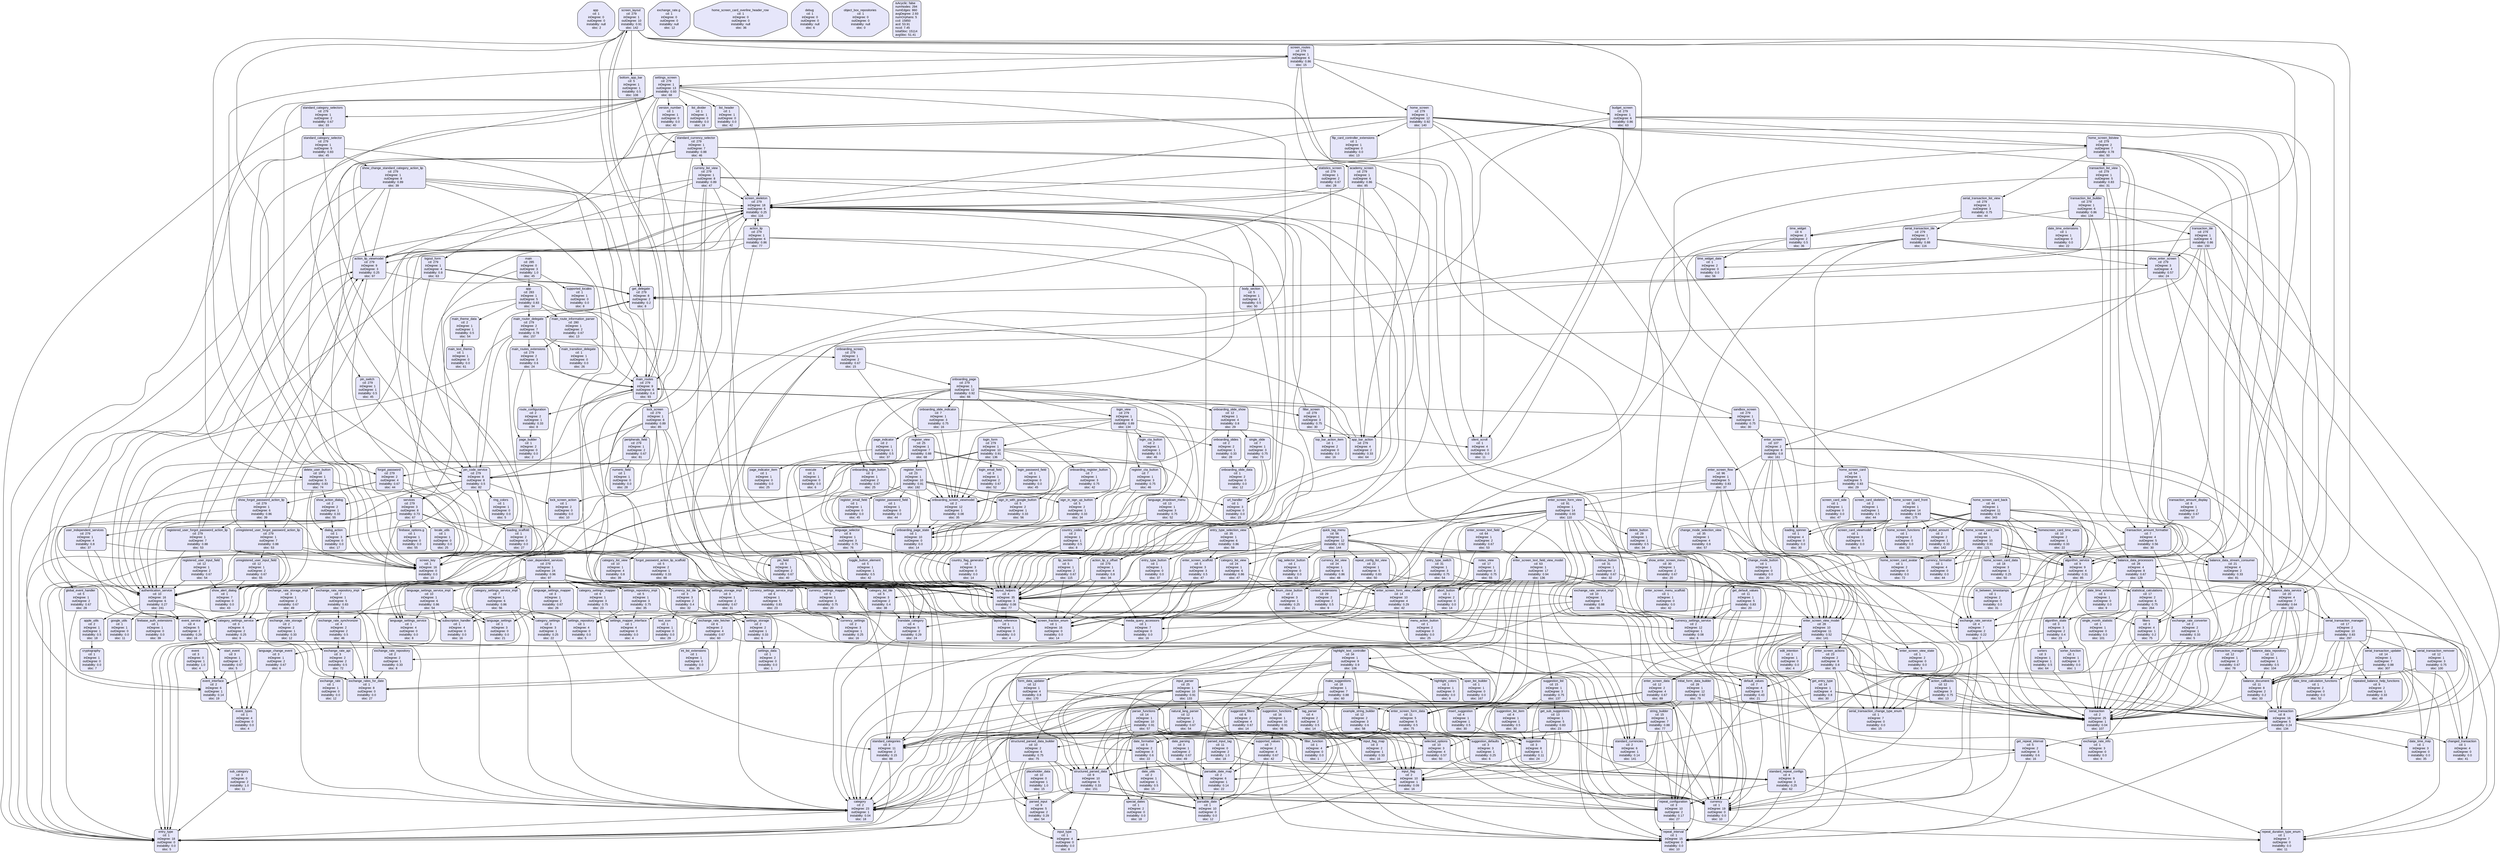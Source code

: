 digraph "" {
  graph [style=rounded fontname="Arial Black" fontsize=13 penwidth=2.6];
  node [shape=rect style="filled,rounded" fontname=Arial fontsize=15 fillcolor=Lavender penwidth=1.3];
  edge [penwidth=1.3];
  "/test_driver/app.dart" [label="app \n cd: 1 \n inDegree: 0 \n outDegree: 0 \n instability: null \n sloc: 2" shape=octagon];
  "/lib/core/settings/data/settings_repository_impl.dart" [label="settings_repository_impl \n cd: 5 \n inDegree: 1 \n outDegree: 3 \n instability: 0.75 \n sloc: 35"];
  "/lib/core/settings/data/settings_storage_impl.dart" [label="settings_storage_impl \n cd: 3 \n inDegree: 1 \n outDegree: 2 \n instability: 0.67 \n sloc: 31"];
  "/lib/core/settings/data/settings_mapper_interface.dart" [label="settings_mapper_interface \n cd: 1 \n inDegree: 4 \n outDegree: 0 \n instability: 0.0 \n sloc: 4"];
  "/lib/core/settings/data/settings_data.dart" [label="settings_data \n cd: 1 \n inDegree: 2 \n outDegree: 0 \n instability: 0.0 \n sloc: 1"];
  "/lib/core/settings/domain/settings_repository.dart" [label="settings_repository \n cd: 1 \n inDegree: 4 \n outDegree: 0 \n instability: 0.0 \n sloc: 5"];
  "/lib/core/settings/domain/settings_storage.dart" [label="settings_storage \n cd: 2 \n inDegree: 2 \n outDegree: 1 \n instability: 0.33 \n sloc: 6"];
  "/lib/core/design/layout/screen_layout.dart" [label="screen_layout \n cd: 279 \n inDegree: 1 \n outDegree: 10 \n instability: 0.91 \n sloc: 142"];
  "/lib/core/design/layout/constants/layout_reference.dart" [label="layout_reference \n cd: 1 \n inDegree: 1 \n outDegree: 0 \n instability: 0.0 \n sloc: 4"];
  "/lib/core/design/layout/enums/screen_key.dart" [label="screen_key \n cd: 1 \n inDegree: 16 \n outDegree: 0 \n instability: 0.0 \n sloc: 10"];
  "/lib/core/design/layout/enums/screen_fraction_enum.dart" [label="screen_fraction_enum \n cd: 1 \n inDegree: 16 \n outDegree: 0 \n instability: 0.0 \n sloc: 14"];
  "/lib/core/design/layout/loading_scaffold.dart" [label="loading_scaffold \n cd: 1 \n inDegree: 2 \n outDegree: 0 \n instability: 0.0 \n sloc: 27"];
  "/lib/core/design/layout/utils/layout_helpers.dart" [label="layout_helpers \n cd: 4 \n inDegree: 35 \n outDegree: 3 \n instability: 0.08 \n sloc: 77"];
  "/lib/core/design/layout/utils/media_query_accessors.dart" [label="media_query_accessors \n cd: 1 \n inDegree: 7 \n outDegree: 0 \n instability: 0.0 \n sloc: 16"];
  "/lib/core/design/layout/widgets/app_bar_action.dart" [label="app_bar_action \n cd: 279 \n inDegree: 4 \n outDegree: 2 \n instability: 0.33 \n sloc: 64"];
  "/lib/core/design/layout/widgets/body_section.dart" [label="body_section \n cd: 5 \n inDegree: 1 \n outDegree: 1 \n instability: 0.5 \n sloc: 50"];
  "/lib/core/design/layout/widgets/lip_section.dart" [label="lip_section \n cd: 5 \n inDegree: 1 \n outDegree: 2 \n instability: 0.67 \n sloc: 115"];
  "/lib/core/design/layout/widgets/bottom_app_bar.dart" [label="bottom_app_bar \n cd: 5 \n inDegree: 1 \n outDegree: 1 \n instability: 0.5 \n sloc: 108"];
  "/lib/core/design/layout/widgets/screen_skeleton.dart" [label="screen_skeleton \n cd: 279 \n inDegree: 18 \n outDegree: 6 \n instability: 0.25 \n sloc: 116"];
  "/lib/core/design/layout/widgets/top_bar_action_item.dart" [label="top_bar_action_item \n cd: 1 \n inDegree: 2 \n outDegree: 0 \n instability: 0.0 \n sloc: 16"];
  "/lib/core/design/theme/constants/ring_colors.dart" [label="ring_colors \n cd: 1 \n inDegree: 1 \n outDegree: 0 \n instability: 0.0 \n sloc: 5"];
  "/lib/core/design/theme/constants/main_theme_data.dart" [label="main_theme_data \n cd: 2 \n inDegree: 1 \n outDegree: 1 \n instability: 0.5 \n sloc: 54"];
  "/lib/core/design/theme/constants/main_text_theme.dart" [label="main_text_theme \n cd: 1 \n inDegree: 1 \n outDegree: 0 \n instability: 0.0 \n sloc: 61"];
  "/lib/core/navigation/screen_routes.dart" [label="screen_routes \n cd: 279 \n inDegree: 1 \n outDegree: 6 \n instability: 0.86 \n sloc: 15"];
  "/lib/core/navigation/types/page_builder.dart" [label="page_builder \n cd: 1 \n inDegree: 2 \n outDegree: 0 \n instability: 0.0 \n sloc: 2"];
  "/lib/core/navigation/main_routes.dart" [label="main_routes \n cd: 279 \n inDegree: 9 \n outDegree: 6 \n instability: 0.4 \n sloc: 93"];
  "/lib/core/navigation/main_router_delegate.dart" [label="main_router_delegate \n cd: 279 \n inDegree: 2 \n outDegree: 7 \n instability: 0.78 \n sloc: 157"];
  "/lib/core/navigation/main_route_information_parser.dart" [label="main_route_information_parser \n cd: 280 \n inDegree: 1 \n outDegree: 2 \n instability: 0.67 \n sloc: 13"];
  "/lib/core/navigation/route_configuration.dart" [label="route_configuration \n cd: 2 \n inDegree: 2 \n outDegree: 1 \n instability: 0.33 \n sloc: 8"];
  "/lib/core/navigation/main_routes_extensions.dart" [label="main_routes_extensions \n cd: 279 \n inDegree: 2 \n outDegree: 3 \n instability: 0.6 \n sloc: 24"];
  "/lib/core/navigation/get_delegate.dart" [label="get_delegate \n cd: 279 \n inDegree: 8 \n outDegree: 2 \n instability: 0.2 \n sloc: 8"];
  "/lib/core/navigation/main_transition_delegate.dart" [label="main_transition_delegate \n cd: 1 \n inDegree: 1 \n outDegree: 0 \n instability: 0.0 \n sloc: 26"];
  "/lib/core/navigation/url_handler.dart" [label="url_handler \n cd: 1 \n inDegree: 3 \n outDegree: 0 \n instability: 0.0 \n sloc: 15"];
  "/lib/core/balance/enums/serial_transaction_change_type_enum.dart" [label="serial_transaction_change_type_enum \n cd: 1 \n inDegree: 7 \n outDegree: 0 \n instability: 0.0 \n sloc: 15"];
  "/lib/core/balance/utils/serial_transaction_remover.dart" [label="serial_transaction_remover \n cd: 12 \n inDegree: 1 \n outDegree: 3 \n instability: 0.75 \n sloc: 100"];
  "/lib/core/balance/utils/date_time_calculation_functions.dart" [label="date_time_calculation_functions \n cd: 1 \n inDegree: 2 \n outDegree: 0 \n instability: 0.0 \n sloc: 52"];
  "/lib/core/balance/utils/date_time_extension.dart" [label="date_time_extension \n cd: 1 \n inDegree: 1 \n outDegree: 0 \n instability: 0.0 \n sloc: 9"];
  "/lib/core/balance/utils/statistical_calculations.dart" [label="statistical_calculations \n cd: 17 \n inDegree: 2 \n outDegree: 6 \n instability: 0.75 \n sloc: 264"];
  "/lib/core/balance/utils/serial_transaction_updater.dart" [label="serial_transaction_updater \n cd: 14 \n inDegree: 1 \n outDegree: 7 \n instability: 0.88 \n sloc: 307"];
  "/lib/core/balance/utils/balance_data_processors.dart" [label="balance_data_processors \n cd: 28 \n inDegree: 4 \n outDegree: 8 \n instability: 0.67 \n sloc: 129"];
  "/lib/core/balance/utils/transaction_manager.dart" [label="transaction_manager \n cd: 12 \n inDegree: 1 \n outDegree: 2 \n instability: 0.67 \n sloc: 78"];
  "/lib/core/balance/utils/serial_transaction_manager.dart" [label="serial_transaction_manager \n cd: 17 \n inDegree: 2 \n outDegree: 10 \n instability: 0.83 \n sloc: 297"];
  "/lib/core/balance/utils/transaction_amount_formatter.dart" [label="transaction_amount_formatter \n cd: 7 \n inDegree: 4 \n outDegree: 5 \n instability: 0.56 \n sloc: 30"];
  "/lib/core/balance/repositories/balance_data_repository.dart" [label="balance_data_repository \n cd: 12 \n inDegree: 1 \n outDegree: 1 \n instability: 0.5 \n sloc: 104"];
  "/lib/core/balance/models/serial_transaction.dart" [label="serial_transaction \n cd: 8 \n inDegree: 16 \n outDegree: 5 \n instability: 0.24 \n sloc: 134"];
  "/lib/core/balance/models/changed_transaction.dart" [label="changed_transaction \n cd: 1 \n inDegree: 4 \n outDegree: 0 \n instability: 0.0 \n sloc: 41"];
  "/lib/core/balance/models/balance_document.dart" [label="balance_document \n cd: 11 \n inDegree: 8 \n outDegree: 2 \n instability: 0.2 \n sloc: 33"];
  "/lib/core/balance/models/algorithm_state.dart" [label="algorithm_state \n cd: 3 \n inDegree: 3 \n outDegree: 2 \n instability: 0.4 \n sloc: 23"];
  "/lib/core/balance/models/single_month_statistic.dart" [label="single_month_statistic \n cd: 1 \n inDegree: 1 \n outDegree: 0 \n instability: 0.0 \n sloc: 101"];
  "/lib/core/balance/models/transaction.dart" [label="transaction \n cd: 2 \n inDegree: 25 \n outDegree: 1 \n instability: 0.04 \n sloc: 107"];
  "/lib/core/balance/services/algorithm_service.dart" [label="algorithm_service \n cd: 9 \n inDegree: 9 \n outDegree: 4 \n instability: 0.31 \n sloc: 85"];
  "/lib/core/balance/services/balance_data_service.dart" [label="balance_data_service \n cd: 20 \n inDegree: 4 \n outDegree: 7 \n instability: 0.64 \n sloc: 182"];
  "/lib/core/balance/widgets/balance_data_stream_consumer.dart" [label="balance_data_stream_consumer \n cd: 21 \n inDegree: 4 \n outDegree: 2 \n instability: 0.33 \n sloc: 81"];
  "/lib/core/repeating/constants/standard_repeat_configs.dart" [label="standard_repeat_configs \n cd: 4 \n inDegree: 9 \n outDegree: 3 \n instability: 0.25 \n sloc: 62"];
  "/lib/core/repeating/enums/repeat_interval.dart" [label="repeat_interval \n cd: 1 \n inDegree: 15 \n outDegree: 0 \n instability: 0.0 \n sloc: 10"];
  "/lib/core/repeating/enums/repeat_duration_type_enum.dart" [label="repeat_duration_type_enum \n cd: 1 \n inDegree: 7 \n outDegree: 0 \n instability: 0.0 \n sloc: 11"];
  "/lib/core/repeating/utils/repeated_balance_help_functions.dart" [label="repeated_balance_help_functions \n cd: 9 \n inDegree: 2 \n outDegree: 1 \n instability: 0.33 \n sloc: 49"];
  "/lib/core/repeating/models/repeat_configuration.dart" [label="repeat_configuration \n cd: 3 \n inDegree: 10 \n outDegree: 2 \n instability: 0.17 \n sloc: 27"];
  "/lib/core/events/models/language_change_event.dart" [label="language_change_event \n cd: 3 \n inDegree: 1 \n outDegree: 2 \n instability: 0.67 \n sloc: 6"];
  "/lib/core/events/models/start_event.dart" [label="start_event \n cd: 3 \n inDegree: 1 \n outDegree: 2 \n instability: 0.67 \n sloc: 5"];
  "/lib/core/events/models/event.dart" [label="event \n cd: 3 \n inDegree: 0 \n outDegree: 1 \n instability: 1.0 \n sloc: 4"];
  "/lib/core/events/event_types.dart" [label="event_types \n cd: 1 \n inDegree: 4 \n outDegree: 0 \n instability: 0.0 \n sloc: 4"];
  "/lib/core/events/event_service.dart" [label="event_service \n cd: 4 \n inDegree: 5 \n outDegree: 2 \n instability: 0.29 \n sloc: 16"];
  "/lib/core/events/event_interface.dart" [label="event_interface \n cd: 2 \n inDegree: 6 \n outDegree: 1 \n instability: 0.14 \n sloc: 19"];
  "/lib/core/categories/settings/data/category_settings_mapper.dart" [label="category_settings_mapper \n cd: 6 \n inDegree: 1 \n outDegree: 3 \n instability: 0.75 \n sloc: 23"];
  "/lib/core/categories/settings/data/category_settings.dart" [label="category_settings \n cd: 3 \n inDegree: 3 \n outDegree: 1 \n instability: 0.25 \n sloc: 22"];
  "/lib/core/categories/settings/domain/category_settings_service_impl.dart" [label="category_settings_service_impl \n cd: 7 \n inDegree: 1 \n outDegree: 6 \n instability: 0.86 \n sloc: 56"];
  "/lib/core/categories/settings/presentation/utils/show_change_standard_category_action_lip.dart" [label="show_change_standard_category_action_lip \n cd: 279 \n inDegree: 1 \n outDegree: 8 \n instability: 0.89 \n sloc: 39"];
  "/lib/core/categories/settings/presentation/category_settings_service.dart" [label="category_settings_service \n cd: 3 \n inDegree: 6 \n outDegree: 2 \n instability: 0.25 \n sloc: 9"];
  "/lib/core/categories/settings/presentation/widgets/category_list_view.dart" [label="category_list_view \n cd: 10 \n inDegree: 1 \n outDegree: 4 \n instability: 0.8 \n sloc: 39"];
  "/lib/core/categories/settings/presentation/widgets/standard_category_selectors.dart" [label="standard_category_selectors \n cd: 279 \n inDegree: 1 \n outDegree: 2 \n instability: 0.67 \n sloc: 33"];
  "/lib/core/categories/settings/presentation/widgets/standard_category_selector.dart" [label="standard_category_selector \n cd: 279 \n inDegree: 1 \n outDegree: 5 \n instability: 0.83 \n sloc: 45"];
  "/lib/core/categories/core/constants/standard_categories.dart" [label="standard_categories \n cd: 3 \n inDegree: 11 \n outDegree: 2 \n instability: 0.15 \n sloc: 88"];
  "/lib/core/categories/core/utils/translate_category.dart" [label="translate_category \n cd: 4 \n inDegree: 5 \n outDegree: 2 \n instability: 0.29 \n sloc: 24"];
  "/lib/core/categories/core/data/models/category.dart" [label="category \n cd: 2 \n inDegree: 23 \n outDegree: 1 \n instability: 0.04 \n sloc: 18"];
  "/lib/core/categories/core/data/models/sub_category.dart" [label="sub_category \n cd: 3 \n inDegree: 0 \n outDegree: 2 \n instability: 1.0 \n sloc: 11"];
  "/lib/core/categories/core/presentation/widgets/category_list_tile.dart" [label="category_list_tile \n cd: 5 \n inDegree: 3 \n outDegree: 2 \n instability: 0.4 \n sloc: 38"];
  "/lib/core/authentication/utils/apple_utils.dart" [label="apple_utils \n cd: 2 \n inDegree: 1 \n outDegree: 1 \n instability: 0.5 \n sloc: 18"];
  "/lib/core/authentication/utils/show_forgot_password_action_lip.dart" [label="show_forgot_password_action_lip \n cd: 279 \n inDegree: 1 \n outDegree: 6 \n instability: 0.86 \n sloc: 39"];
  "/lib/core/authentication/utils/firebase_auth_extensions.dart" [label="firebase_auth_extensions \n cd: 1 \n inDegree: 1 \n outDegree: 0 \n instability: 0.0 \n sloc: 39"];
  "/lib/core/authentication/utils/google_utils.dart" [label="google_utils \n cd: 1 \n inDegree: 1 \n outDegree: 0 \n instability: 0.0 \n sloc: 11"];
  "/lib/core/authentication/services/authentication_service.dart" [label="authentication_service \n cd: 10 \n inDegree: 16 \n outDegree: 6 \n instability: 0.27 \n sloc: 241"];
  "/lib/core/authentication/widgets/sign_in_sign_up_button.dart" [label="sign_in_sign_up_button \n cd: 5 \n inDegree: 2 \n outDegree: 1 \n instability: 0.33 \n sloc: 34"];
  "/lib/core/authentication/widgets/forgot_password.dart" [label="forgot_password \n cd: 279 \n inDegree: 2 \n outDegree: 4 \n instability: 0.67 \n sloc: 44"];
  "/lib/core/authentication/widgets/logout_form.dart" [label="logout_form \n cd: 279 \n inDegree: 1 \n outDegree: 4 \n instability: 0.8 \n sloc: 63"];
  "/lib/core/authentication/widgets/forgot_password_action_lip/registered_user_input_field.dart" [label="registered_user_input_field \n cd: 12 \n inDegree: 1 \n outDegree: 2 \n instability: 0.67 \n sloc: 54"];
  "/lib/core/authentication/widgets/forgot_password_action_lip/unregistered_user_input_field.dart" [label="unregistered_user_input_field \n cd: 12 \n inDegree: 1 \n outDegree: 2 \n instability: 0.67 \n sloc: 55"];
  "/lib/core/authentication/widgets/forgot_password_action_lip/forgot_password_action_lip_scaffold.dart" [label="forgot_password_action_lip_scaffold \n cd: 5 \n inDegree: 2 \n outDegree: 1 \n instability: 0.33 \n sloc: 88"];
  "/lib/core/authentication/widgets/forgot_password_action_lip/unregistered_user_forgot_password_action_lip.dart" [label="unregistered_user_forgot_password_action_lip \n cd: 279 \n inDegree: 1 \n outDegree: 7 \n instability: 0.88 \n sloc: 53"];
  "/lib/core/authentication/widgets/forgot_password_action_lip/registered_user_forgot_password_action_lip.dart" [label="registered_user_forgot_password_action_lip \n cd: 279 \n inDegree: 1 \n outDegree: 7 \n instability: 0.88 \n sloc: 53"];
  "/lib/core/authentication/widgets/sign_in_with_google_button.dart" [label="sign_in_with_google_button \n cd: 5 \n inDegree: 2 \n outDegree: 1 \n instability: 0.33 \n sloc: 56"];
  "/lib/core/authentication/widgets/delete_user_button.dart" [label="delete_user_button \n cd: 18 \n inDegree: 1 \n outDegree: 5 \n instability: 0.83 \n sloc: 74"];
  "/lib/core/localization/settings/constants/supported_locales.dart" [label="supported_locales \n cd: 1 \n inDegree: 1 \n outDegree: 0 \n instability: 0.0 \n sloc: 8"];
  "/lib/core/localization/settings/utils/country_flag_generator.dart" [label="country_flag_generator \n cd: 1 \n inDegree: 3 \n outDegree: 0 \n instability: 0.0 \n sloc: 14"];
  "/lib/core/localization/settings/utils/locale_utils.dart" [label="locale_utils \n cd: 1 \n inDegree: 1 \n outDegree: 0 \n instability: 0.0 \n sloc: 25"];
  "/lib/core/localization/settings/data/language_settings.dart" [label="language_settings \n cd: 1 \n inDegree: 3 \n outDegree: 0 \n instability: 0.0 \n sloc: 21"];
  "/lib/core/localization/settings/data/language_settings_mapper.dart" [label="language_settings_mapper \n cd: 3 \n inDegree: 1 \n outDegree: 2 \n instability: 0.67 \n sloc: 26"];
  "/lib/core/localization/settings/domain/language_settings_service_impl.dart" [label="language_settings_service_impl \n cd: 10 \n inDegree: 1 \n outDegree: 6 \n instability: 0.86 \n sloc: 54"];
  "/lib/core/localization/settings/presentation/language_settings_service.dart" [label="language_settings_service \n cd: 1 \n inDegree: 4 \n outDegree: 0 \n instability: 0.0 \n sloc: 8"];
  "/lib/core/localization/settings/presentation/widgets/language_selector.dart" [label="language_selector \n cd: 8 \n inDegree: 1 \n outDegree: 3 \n instability: 0.75 \n sloc: 76"];
  "/lib/user_dependent_services.dart" [label="user_dependent_services \n cd: 279 \n inDegree: 1 \n outDegree: 24 \n instability: 0.96 \n sloc: 97"];
  "/lib/features/currencies/settings/data/currency_settings_mapper.dart" [label="currency_settings_mapper \n cd: 5 \n inDegree: 1 \n outDegree: 3 \n instability: 0.75 \n sloc: 20"];
  "/lib/features/currencies/settings/data/currency_settings.dart" [label="currency_settings \n cd: 2 \n inDegree: 3 \n outDegree: 1 \n instability: 0.25 \n sloc: 16"];
  "/lib/features/currencies/settings/domain/currency_settings_service_impl.dart" [label="currency_settings_service_impl \n cd: 6 \n inDegree: 1 \n outDegree: 5 \n instability: 0.83 \n sloc: 23"];
  "/lib/features/currencies/settings/presentation/currency_settings_service.dart" [label="currency_settings_service \n cd: 2 \n inDegree: 12 \n outDegree: 1 \n instability: 0.08 \n sloc: 6"];
  "/lib/features/currencies/settings/presentation/widgets/standard_currency_selector.dart" [label="standard_currency_selector \n cd: 279 \n inDegree: 1 \n outDegree: 7 \n instability: 0.88 \n sloc: 46"];
  "/lib/features/currencies/settings/presentation/widgets/curreny_list_view.dart" [label="curreny_list_view \n cd: 279 \n inDegree: 1 \n outDegree: 8 \n instability: 0.89 \n sloc: 47"];
  "/lib/features/currencies/core/constants/standard_currencies.dart" [label="standard_currencies \n cd: 2 \n inDegree: 6 \n outDegree: 1 \n instability: 0.14 \n sloc: 141"];
  "/lib/features/currencies/core/utils/currency_formatter.dart" [label="currency_formatter \n cd: 1 \n inDegree: 4 \n outDegree: 0 \n instability: 0.0 \n sloc: 44"];
  "/lib/features/currencies/core/utils/int_list_extensions.dart" [label="int_list_extensions \n cd: 1 \n inDegree: 1 \n outDegree: 0 \n instability: 0.0 \n sloc: 35"];
  "/lib/features/currencies/core/data/exchange_rate_synchronizer.dart" [label="exchange_rate_synchronizer \n cd: 4 \n inDegree: 2 \n outDegree: 2 \n instability: 0.5 \n sloc: 46"];
  "/lib/features/currencies/core/data/exchange_rate_storage_impl.dart" [label="exchange_rate_storage_impl \n cd: 3 \n inDegree: 1 \n outDegree: 2 \n instability: 0.67 \n sloc: 49"];
  "/lib/features/currencies/core/data/exchange_rate_converter.dart" [label="exchange_rate_converter \n cd: 2 \n inDegree: 2 \n outDegree: 1 \n instability: 0.33 \n sloc: 5"];
  "/lib/features/currencies/core/data/models/exchange_rate.g.dart" [label="exchange_rate.g \n cd: 1 \n inDegree: 0 \n outDegree: 0 \n instability: null \n sloc: 12" shape=octagon];
  "/lib/features/currencies/core/data/models/exchange_rates_for_date.dart" [label="exchange_rates_for_date \n cd: 1 \n inDegree: 8 \n outDegree: 0 \n instability: 0.0 \n sloc: 27"];
  "/lib/features/currencies/core/data/models/exchange_rate.dart" [label="exchange_rate \n cd: 1 \n inDegree: 1 \n outDegree: 0 \n instability: 0.0 \n sloc: 12"];
  "/lib/features/currencies/core/data/models/currency.dart" [label="currency \n cd: 1 \n inDegree: 19 \n outDegree: 0 \n instability: 0.0 \n sloc: 10"];
  "/lib/features/currencies/core/data/models/exchange_rate_info.dart" [label="exchange_rate_info \n cd: 1 \n inDegree: 3 \n outDegree: 0 \n instability: 0.0 \n sloc: 9"];
  "/lib/features/currencies/core/data/exchange_rate_repository_impl.dart" [label="exchange_rate_repository_impl \n cd: 7 \n inDegree: 1 \n outDegree: 5 \n instability: 0.83 \n sloc: 72"];
  "/lib/features/currencies/core/data/exchange_rate_api.dart" [label="exchange_rate_api \n cd: 3 \n inDegree: 2 \n outDegree: 2 \n instability: 0.5 \n sloc: 72"];
  "/lib/features/currencies/core/domain/exchange_rate_storage.dart" [label="exchange_rate_storage \n cd: 2 \n inDegree: 2 \n outDegree: 1 \n instability: 0.33 \n sloc: 12"];
  "/lib/features/currencies/core/domain/exchange_rate_repository.dart" [label="exchange_rate_repository \n cd: 2 \n inDegree: 2 \n outDegree: 1 \n instability: 0.33 \n sloc: 8"];
  "/lib/features/currencies/core/domain/exchange_rate_fetcher.dart" [label="exchange_rate_fetcher \n cd: 6 \n inDegree: 2 \n outDegree: 4 \n instability: 0.67 \n sloc: 60"];
  "/lib/features/currencies/core/domain/exchange_rate_service_impl.dart" [label="exchange_rate_service_impl \n cd: 10 \n inDegree: 1 \n outDegree: 7 \n instability: 0.88 \n sloc: 55"];
  "/lib/features/currencies/core/presentation/exchange_rate_service.dart" [label="exchange_rate_service \n cd: 4 \n inDegree: 7 \n outDegree: 2 \n instability: 0.22 \n sloc: 7"];
  "/lib/features/currencies/core/presentation/widgets/currency_list_tile.dart" [label="currency_list_tile \n cd: 3 \n inDegree: 3 \n outDegree: 2 \n instability: 0.4 \n sloc: 32"];
  "/lib/features/currencies/core/presentation/widgets/styled_amount.dart" [label="styled_amount \n cd: 2 \n inDegree: 2 \n outDegree: 1 \n instability: 0.33 \n sloc: 142"];
  "/lib/screens/settings_screen/settings_screen.dart" [label="settings_screen \n cd: 279 \n inDegree: 1 \n outDegree: 13 \n instability: 0.93 \n sloc: 68"];
  "/lib/screens/settings_screen/widgets/version_number.dart" [label="version_number \n cd: 1 \n inDegree: 1 \n outDegree: 0 \n instability: 0.0 \n sloc: 40"];
  "/lib/screens/settings_screen/widgets/toggle_button_element.dart" [label="toggle_button_element \n cd: 5 \n inDegree: 1 \n outDegree: 1 \n instability: 0.5 \n sloc: 42"];
  "/lib/screens/settings_screen/widgets/pin_switch.dart" [label="pin_switch \n cd: 279 \n inDegree: 1 \n outDegree: 1 \n instability: 0.5 \n sloc: 45"];
  "/lib/screens/enter_screen/enter_screen.dart" [label="enter_screen \n cd: 107 \n inDegree: 2 \n outDegree: 8 \n instability: 0.8 \n sloc: 161"];
  "/lib/screens/enter_screen/viewmodels/enter_screen_form_view_model.dart" [label="enter_screen_form_view_model \n cd: 14 \n inDegree: 10 \n outDegree: 4 \n instability: 0.29 \n sloc: 42"];
  "/lib/screens/enter_screen/viewmodels/enter_screen_view_model.dart" [label="enter_screen_view_model \n cd: 28 \n inDegree: 10 \n outDegree: 11 \n instability: 0.52 \n sloc: 141"];
  "/lib/screens/enter_screen/viewmodels/enter_screen_text_field_view_model.dart" [label="enter_screen_text_field_view_model \n cd: 63 \n inDegree: 1 \n outDegree: 17 \n instability: 0.94 \n sloc: 136"];
  "/lib/screens/enter_screen/types/action_callbacks.dart" [label="action_callbacks \n cd: 12 \n inDegree: 1 \n outDegree: 3 \n instability: 0.75 \n sloc: 13"];
  "/lib/screens/enter_screen/constants/suggestion_defaults.dart" [label="suggestion_defaults \n cd: 3 \n inDegree: 3 \n outDegree: 1 \n instability: 0.25 \n sloc: 6"];
  "/lib/screens/enter_screen/constants/input_flag_map.dart" [label="input_flag_map \n cd: 3 \n inDegree: 2 \n outDegree: 1 \n instability: 0.33 \n sloc: 16"];
  "/lib/screens/enter_screen/constants/parsable_date_map.dart" [label="parsable_date_map \n cd: 2 \n inDegree: 6 \n outDegree: 1 \n instability: 0.14 \n sloc: 22"];
  "/lib/screens/enter_screen/constants/hightlight_colors.dart" [label="hightlight_colors \n cd: 1 \n inDegree: 1 \n outDegree: 0 \n instability: 0.0 \n sloc: 9"];
  "/lib/screens/enter_screen/enums/input_type.dart" [label="input_type \n cd: 1 \n inDegree: 4 \n outDegree: 0 \n instability: 0.0 \n sloc: 8"];
  "/lib/screens/enter_screen/enums/input_flag.dart" [label="input_flag \n cd: 2 \n inDegree: 10 \n outDegree: 1 \n instability: 0.09 \n sloc: 16"];
  "/lib/screens/enter_screen/enums/enter_screen_view_state.dart" [label="enter_screen_view_state \n cd: 1 \n inDegree: 2 \n outDegree: 0 \n instability: 0.0 \n sloc: 5"];
  "/lib/screens/enter_screen/enums/edit_intention.dart" [label="edit_intention \n cd: 1 \n inDegree: 1 \n outDegree: 0 \n instability: 0.0 \n sloc: 4"];
  "/lib/screens/enter_screen/enums/parsable_date.dart" [label="parsable_date \n cd: 1 \n inDegree: 10 \n outDegree: 0 \n instability: 0.0 \n sloc: 12"];
  "/lib/screens/enter_screen/utils/ui/span_list_builder.dart" [label="span_list_builder \n cd: 1 \n inDegree: 1 \n outDegree: 0 \n instability: 0.0 \n sloc: 167"];
  "/lib/screens/enter_screen/utils/ui/show_enter_screen.dart" [label="show_enter_screen \n cd: 279 \n inDegree: 3 \n outDegree: 4 \n instability: 0.57 \n sloc: 24"];
  "/lib/screens/enter_screen/utils/ui/show_enter_screen_menu.dart" [label="show_enter_screen_menu \n cd: 30 \n inDegree: 1 \n outDegree: 2 \n instability: 0.67 \n sloc: 20"];
  "/lib/screens/enter_screen/utils/form_data_updater.dart" [label="form_data_updater \n cd: 12 \n inDegree: 1 \n outDegree: 4 \n instability: 0.8 \n sloc: 170"];
  "/lib/screens/enter_screen/utils/get_default_values.dart" [label="get_default_values \n cd: 11 \n inDegree: 1 \n outDegree: 5 \n instability: 0.83 \n sloc: 20"];
  "/lib/screens/enter_screen/utils/get_repeat_interval.dart" [label="get_repeat_interval \n cd: 5 \n inDegree: 2 \n outDegree: 3 \n instability: 0.6 \n sloc: 16"];
  "/lib/screens/enter_screen/utils/special_dates.dart" [label="special_dates \n cd: 1 \n inDegree: 2 \n outDegree: 0 \n instability: 0.0 \n sloc: 18"];
  "/lib/screens/enter_screen/utils/string_builder.dart" [label="string_builder \n cd: 15 \n inDegree: 1 \n outDegree: 7 \n instability: 0.88 \n sloc: 77"];
  "/lib/screens/enter_screen/utils/suggestions/get_sub_suggestions.dart" [label="get_sub_suggestions \n cd: 13 \n inDegree: 1 \n outDegree: 5 \n instability: 0.83 \n sloc: 23"];
  "/lib/screens/enter_screen/utils/suggestions/make_suggestions.dart" [label="make_suggestions \n cd: 18 \n inDegree: 1 \n outDegree: 7 \n instability: 0.88 \n sloc: 60"];
  "/lib/screens/enter_screen/utils/suggestions/insert_suggestion.dart" [label="insert_suggestion \n cd: 4 \n inDegree: 1 \n outDegree: 1 \n instability: 0.5 \n sloc: 30"];
  "/lib/screens/enter_screen/utils/suggestions/suggestion_functions.dart" [label="suggestion_functions \n cd: 16 \n inDegree: 1 \n outDegree: 10 \n instability: 0.91 \n sloc: 96"];
  "/lib/screens/enter_screen/utils/date_formatter.dart" [label="date_formatter \n cd: 5 \n inDegree: 2 \n outDegree: 3 \n instability: 0.6 \n sloc: 22"];
  "/lib/screens/enter_screen/utils/supported_values.dart" [label="supported_values \n cd: 7 \n inDegree: 2 \n outDegree: 4 \n instability: 0.67 \n sloc: 42"];
  "/lib/screens/enter_screen/utils/parsing/natural_lang_parser.dart" [label="natural_lang_parser \n cd: 12 \n inDegree: 1 \n outDegree: 2 \n instability: 0.67 \n sloc: 54"];
  "/lib/screens/enter_screen/utils/parsing/input_parser.dart" [label="input_parser \n cd: 25 \n inDegree: 1 \n outDegree: 10 \n instability: 0.91 \n sloc: 133"];
  "/lib/screens/enter_screen/utils/parsing/context_extensions.dart" [label="context_extensions \n cd: 29 \n inDegree: 2 \n outDegree: 2 \n instability: 0.5 \n sloc: 9"];
  "/lib/screens/enter_screen/utils/parsing/structured_parsed_data_builder.dart" [label="structured_parsed_data_builder \n cd: 10 \n inDegree: 2 \n outDegree: 6 \n instability: 0.75 \n sloc: 75"];
  "/lib/screens/enter_screen/utils/parsing/tag_parser.dart" [label="tag_parser \n cd: 4 \n inDegree: 2 \n outDegree: 2 \n instability: 0.5 \n sloc: 14"];
  "/lib/screens/enter_screen/utils/parsing/parser_functions.dart" [label="parser_functions \n cd: 14 \n inDegree: 1 \n outDegree: 10 \n instability: 0.91 \n sloc: 57"];
  "/lib/screens/enter_screen/utils/parsing/date_parsing.dart" [label="date_parsing \n cd: 3 \n inDegree: 1 \n outDegree: 2 \n instability: 0.67 \n sloc: 49"];
  "/lib/screens/enter_screen/utils/highlight_text_controller.dart" [label="highlight_text_controller \n cd: 34 \n inDegree: 1 \n outDegree: 9 \n instability: 0.9 \n sloc: 106"];
  "/lib/screens/enter_screen/utils/initial_form_data_builder.dart" [label="initial_form_data_builder \n cd: 28 \n inDegree: 1 \n outDegree: 12 \n instability: 0.92 \n sloc: 79"];
  "/lib/screens/enter_screen/utils/example_string_builder.dart" [label="example_string_builder \n cd: 12 \n inDegree: 2 \n outDegree: 3 \n instability: 0.6 \n sloc: 58"];
  "/lib/screens/enter_screen/utils/date_utils.dart" [label="date_utils \n cd: 2 \n inDegree: 1 \n outDegree: 1 \n instability: 0.5 \n sloc: 15"];
  "/lib/screens/enter_screen/utils/get_entry_type.dart" [label="get_entry_type \n cd: 14 \n inDegree: 1 \n outDegree: 4 \n instability: 0.8 \n sloc: 30"];
  "/lib/screens/enter_screen/models/default_values.dart" [label="default_values \n cd: 7 \n inDegree: 4 \n outDegree: 3 \n instability: 0.43 \n sloc: 21"];
  "/lib/screens/enter_screen/models/structured_parsed_data.dart" [label="structured_parsed_data \n cd: 9 \n inDegree: 10 \n outDegree: 5 \n instability: 0.33 \n sloc: 151"];
  "/lib/screens/enter_screen/models/enter_screen_form_data.dart" [label="enter_screen_form_data \n cd: 11 \n inDegree: 5 \n outDegree: 5 \n instability: 0.5 \n sloc: 75"];
  "/lib/screens/enter_screen/models/selected_options.dart" [label="selected_options \n cd: 10 \n inDegree: 3 \n outDegree: 4 \n instability: 0.57 \n sloc: 50"];
  "/lib/screens/enter_screen/models/suggestion_filters.dart" [label="suggestion_filters \n cd: 6 \n inDegree: 2 \n outDegree: 4 \n instability: 0.67 \n sloc: 14"];
  "/lib/screens/enter_screen/models/enter_screen_data.dart" [label="enter_screen_data \n cd: 12 \n inDegree: 2 \n outDegree: 4 \n instability: 0.67 \n sloc: 89"];
  "/lib/screens/enter_screen/models/parsed_input_tag.dart" [label="parsed_input_tag \n cd: 11 \n inDegree: 0 \n outDegree: 2 \n instability: 1.0 \n sloc: 18"];
  "/lib/screens/enter_screen/models/parsed_input.dart" [label="parsed_input \n cd: 9 \n inDegree: 5 \n outDegree: 2 \n instability: 0.29 \n sloc: 54"];
  "/lib/screens/enter_screen/models/placeholder_data.dart" [label="placeholder_data \n cd: 10 \n inDegree: 0 \n outDegree: 1 \n instability: 1.0 \n sloc: 15"];
  "/lib/screens/enter_screen/models/suggestion.dart" [label="suggestion \n cd: 3 \n inDegree: 8 \n outDegree: 1 \n instability: 0.11 \n sloc: 24"];
  "/lib/screens/enter_screen/actions/enter_screen_actions.dart" [label="enter_screen_actions \n cd: 23 \n inDegree: 2 \n outDegree: 8 \n instability: 0.8 \n sloc: 85"];
  "/lib/screens/enter_screen/widgets/form/quick_tag_menu.dart" [label="quick_tag_menu \n cd: 56 \n inDegree: 1 \n outDegree: 12 \n instability: 0.92 \n sloc: 144"];
  "/lib/screens/enter_screen/widgets/form/enter_screen_text_field.dart" [label="enter_screen_text_field \n cd: 64 \n inDegree: 1 \n outDegree: 2 \n instability: 0.67 \n sloc: 53"];
  "/lib/screens/enter_screen/widgets/buttons/delete_button.dart" [label="delete_button \n cd: 29 \n inDegree: 1 \n outDegree: 1 \n instability: 0.5 \n sloc: 34"];
  "/lib/screens/enter_screen/widgets/buttons/menu_action_button.dart" [label="menu_action_button \n cd: 1 \n inDegree: 2 \n outDegree: 0 \n instability: 0.0 \n sloc: 25"];
  "/lib/screens/enter_screen/widgets/buttons/entry_type_switch.dart" [label="entry_type_switch \n cd: 31 \n inDegree: 1 \n outDegree: 3 \n instability: 0.75 \n sloc: 54"];
  "/lib/screens/enter_screen/widgets/buttons/change_mode_button.dart" [label="change_mode_button \n cd: 1 \n inDegree: 1 \n outDegree: 0 \n instability: 0.0 \n sloc: 20"];
  "/lib/screens/enter_screen/widgets/buttons/tag_selector_button.dart" [label="tag_selector_button \n cd: 1 \n inDegree: 1 \n outDegree: 0 \n instability: 0.0 \n sloc: 63"];
  "/lib/screens/enter_screen/widgets/buttons/entry_type_button.dart" [label="entry_type_button \n cd: 1 \n inDegree: 1 \n outDegree: 0 \n instability: 0.0 \n sloc: 37"];
  "/lib/screens/enter_screen/widgets/buttons/linum_close_button.dart" [label="linum_close_button \n cd: 2 \n inDegree: 3 \n outDegree: 1 \n instability: 0.25 \n sloc: 21"];
  "/lib/screens/enter_screen/widgets/buttons/abort_button.dart" [label="abort_button \n cd: 1 \n inDegree: 2 \n outDegree: 0 \n instability: 0.0 \n sloc: 14"];
  "/lib/screens/enter_screen/widgets/buttons/continue_button.dart" [label="continue_button \n cd: 31 \n inDegree: 1 \n outDegree: 2 \n instability: 0.67 \n sloc: 32"];
  "/lib/screens/enter_screen/widgets/enter_screen_scaffold.dart" [label="enter_screen_scaffold \n cd: 5 \n inDegree: 3 \n outDegree: 3 \n instability: 0.5 \n sloc: 47"];
  "/lib/screens/enter_screen/widgets/enter_screen_flow.dart" [label="enter_screen_flow \n cd: 96 \n inDegree: 1 \n outDegree: 5 \n instability: 0.83 \n sloc: 37"];
  "/lib/screens/enter_screen/widgets/menu/category_list_view.dart" [label="category_list_view \n cd: 24 \n inDegree: 1 \n outDegree: 6 \n instability: 0.86 \n sloc: 47"];
  "/lib/screens/enter_screen/widgets/menu/enter_screen_menu_scaffold.dart" [label="enter_screen_menu_scaffold \n cd: 1 \n inDegree: 1 \n outDegree: 0 \n instability: 0.0 \n sloc: 42"];
  "/lib/screens/enter_screen/widgets/menu/repeat_config_list_view.dart" [label="repeat_config_list_view \n cd: 22 \n inDegree: 1 \n outDegree: 5 \n instability: 0.83 \n sloc: 50"];
  "/lib/screens/enter_screen/widgets/menu/notes_view.dart" [label="notes_view \n cd: 17 \n inDegree: 1 \n outDegree: 3 \n instability: 0.75 \n sloc: 55"];
  "/lib/screens/enter_screen/widgets/menu/currency_list_view.dart" [label="currency_list_view \n cd: 24 \n inDegree: 1 \n outDegree: 6 \n instability: 0.86 \n sloc: 48"];
  "/lib/screens/enter_screen/widgets/overlay/suggestion_list.dart" [label="suggestion_list \n cd: 15 \n inDegree: 1 \n outDegree: 3 \n instability: 0.75 \n sloc: 137"];
  "/lib/screens/enter_screen/widgets/overlay/suggestion_list_item.dart" [label="suggestion_list_item \n cd: 4 \n inDegree: 1 \n outDegree: 1 \n instability: 0.5 \n sloc: 30"];
  "/lib/screens/enter_screen/widgets/views/change_mode_selection_view.dart" [label="change_mode_selection_view \n cd: 35 \n inDegree: 1 \n outDegree: 4 \n instability: 0.8 \n sloc: 57"];
  "/lib/screens/enter_screen/widgets/views/entry_type_selection_view.dart" [label="entry_type_selection_view \n cd: 35 \n inDegree: 1 \n outDegree: 6 \n instability: 0.86 \n sloc: 59"];
  "/lib/screens/enter_screen/widgets/views/enter_screen_form_view.dart" [label="enter_screen_form_view \n cd: 91 \n inDegree: 1 \n outDegree: 14 \n instability: 0.93 \n sloc: 110"];
  "/lib/screens/sandbox_screen/sandbox_screen.dart" [label="sandbox_screen \n cd: 279 \n inDegree: 1 \n outDegree: 3 \n instability: 0.75 \n sloc: 30"];
  "/lib/screens/onboarding_screen/viewmodels/onboarding_screen_viewmodel.dart" [label="onboarding_screen_viewmodel \n cd: 2 \n inDegree: 12 \n outDegree: 1 \n instability: 0.08 \n sloc: 35"];
  "/lib/screens/onboarding_screen/constants/country_codes.dart" [label="country_codes \n cd: 2 \n inDegree: 1 \n outDegree: 1 \n instability: 0.5 \n sloc: 8"];
  "/lib/screens/onboarding_screen/constants/onboarding_slides.dart" [label="onboarding_slides \n cd: 2 \n inDegree: 2 \n outDegree: 1 \n instability: 0.33 \n sloc: 28"];
  "/lib/screens/onboarding_screen/enums/onboarding_page_state.dart" [label="onboarding_page_state \n cd: 1 \n inDegree: 10 \n outDegree: 0 \n instability: 0.0 \n sloc: 14"];
  "/lib/screens/onboarding_screen/onboarding_screen.dart" [label="onboarding_screen \n cd: 279 \n inDegree: 1 \n outDegree: 2 \n instability: 0.67 \n sloc: 15"];
  "/lib/screens/onboarding_screen/models/onboarding_slide_data.dart" [label="onboarding_slide_data \n cd: 1 \n inDegree: 2 \n outDegree: 0 \n instability: 0.0 \n sloc: 12"];
  "/lib/screens/onboarding_screen/widgets/onboarding_login_button.dart" [label="onboarding_login_button \n cd: 3 \n inDegree: 1 \n outDegree: 2 \n instability: 0.67 \n sloc: 25"];
  "/lib/screens/onboarding_screen/widgets/onboarding_slide_show.dart" [label="onboarding_slide_show \n cd: 12 \n inDegree: 1 \n outDegree: 4 \n instability: 0.8 \n sloc: 29"];
  "/lib/screens/onboarding_screen/widgets/onboarding_page.dart" [label="onboarding_page \n cd: 279 \n inDegree: 1 \n outDegree: 12 \n instability: 0.92 \n sloc: 66"];
  "/lib/screens/onboarding_screen/widgets/register_form/register_form.dart" [label="register_form \n cd: 23 \n inDegree: 1 \n outDegree: 10 \n instability: 0.91 \n sloc: 192"];
  "/lib/screens/onboarding_screen/widgets/register_form/register_email_field.dart" [label="register_email_field \n cd: 1 \n inDegree: 1 \n outDegree: 0 \n instability: 0.0 \n sloc: 45"];
  "/lib/screens/onboarding_screen/widgets/register_form/register_password_field.dart" [label="register_password_field \n cd: 1 \n inDegree: 1 \n outDegree: 0 \n instability: 0.0 \n sloc: 44"];
  "/lib/screens/onboarding_screen/widgets/login_form/login_password_field.dart" [label="login_password_field \n cd: 1 \n inDegree: 1 \n outDegree: 0 \n instability: 0.0 \n sloc: 45"];
  "/lib/screens/onboarding_screen/widgets/login_form/login_email_field.dart" [label="login_email_field \n cd: 3 \n inDegree: 1 \n outDegree: 2 \n instability: 0.67 \n sloc: 52"];
  "/lib/screens/onboarding_screen/widgets/login_form/login_form.dart" [label="login_form \n cd: 279 \n inDegree: 1 \n outDegree: 10 \n instability: 0.91 \n sloc: 136"];
  "/lib/screens/onboarding_screen/widgets/single_slide.dart" [label="single_slide \n cd: 7 \n inDegree: 1 \n outDegree: 3 \n instability: 0.75 \n sloc: 73"];
  "/lib/screens/onboarding_screen/widgets/language_dropdown_menu.dart" [label="language_dropdown_menu \n cd: 13 \n inDegree: 1 \n outDegree: 3 \n instability: 0.75 \n sloc: 52"];
  "/lib/screens/onboarding_screen/widgets/login_cta_button.dart" [label="login_cta_button \n cd: 2 \n inDegree: 1 \n outDegree: 1 \n instability: 0.5 \n sloc: 46"];
  "/lib/screens/onboarding_screen/widgets/onboarding_slide_indicator.dart" [label="onboarding_slide_indicator \n cd: 7 \n inDegree: 1 \n outDegree: 3 \n instability: 0.75 \n sloc: 16"];
  "/lib/screens/onboarding_screen/widgets/register_cta_button.dart" [label="register_cta_button \n cd: 7 \n inDegree: 1 \n outDegree: 3 \n instability: 0.75 \n sloc: 46"];
  "/lib/screens/onboarding_screen/widgets/onboarding_register_button.dart" [label="onboarding_register_button \n cd: 7 \n inDegree: 1 \n outDegree: 3 \n instability: 0.75 \n sloc: 42"];
  "/lib/screens/onboarding_screen/widgets/views/login_view.dart" [label="login_view \n cd: 279 \n inDegree: 1 \n outDegree: 8 \n instability: 0.89 \n sloc: 134"];
  "/lib/screens/onboarding_screen/widgets/views/register_view.dart" [label="register_view \n cd: 25 \n inDegree: 1 \n outDegree: 7 \n instability: 0.88 \n sloc: 68"];
  "/lib/screens/home_screen/enums/time_widget_date.dart" [label="time_widget_date \n cd: 1 \n inDegree: 2 \n outDegree: 0 \n instability: 0.0 \n sloc: 56"];
  "/lib/screens/home_screen/utils/transaction_list_builder.dart" [label="transaction_list_builder \n cd: 279 \n inDegree: 1 \n outDegree: 6 \n instability: 0.86 \n sloc: 134"];
  "/lib/screens/home_screen/components/home_screen_card/utils/homescreen_card_time_warp.dart" [label="homescreen_card_time_warp \n cd: 10 \n inDegree: 2 \n outDegree: 1 \n instability: 0.33 \n sloc: 22"];
  "/lib/screens/home_screen/components/home_screen_card/utils/home_screen_functions.dart" [label="home_screen_functions \n cd: 1 \n inDegree: 2 \n outDegree: 0 \n instability: 0.0 \n sloc: 32"];
  "/lib/screens/home_screen/components/home_screen_card/models/home_screen_card_data.dart" [label="home_screen_card_data \n cd: 18 \n inDegree: 3 \n outDegree: 1 \n instability: 0.25 \n sloc: 50"];
  "/lib/screens/home_screen/components/home_screen_card/widgets/home_screen_card_row.dart" [label="home_screen_card_row \n cd: 44 \n inDegree: 1 \n outDegree: 10 \n instability: 0.91 \n sloc: 121"];
  "/lib/screens/home_screen/components/home_screen_card/widgets/home_screen_card_overline_header_row.dart" [label="home_screen_card_overline_header_row \n cd: 1 \n inDegree: 0 \n outDegree: 0 \n instability: null \n sloc: 36" shape=octagon];
  "/lib/screens/home_screen/components/home_screen_card/widgets/home_screen_card_back.dart" [label="home_screen_card_back \n cd: 44 \n inDegree: 1 \n outDegree: 11 \n instability: 0.92 \n sloc: 343"];
  "/lib/screens/home_screen/components/home_screen_card/widgets/home_screen_card_front.dart" [label="home_screen_card_front \n cd: 50 \n inDegree: 1 \n outDegree: 14 \n instability: 0.93 \n sloc: 175"];
  "/lib/screens/home_screen/components/home_screen_card/widgets/home_screen_card.dart" [label="home_screen_card \n cd: 54 \n inDegree: 1 \n outDegree: 5 \n instability: 0.83 \n sloc: 29"];
  "/lib/screens/home_screen/home_screen.dart" [label="home_screen \n cd: 279 \n inDegree: 1 \n outDegree: 12 \n instability: 0.92 \n sloc: 140"];
  "/lib/screens/home_screen/widgets/transaction_list_view.dart" [label="transaction_list_view \n cd: 279 \n inDegree: 1 \n outDegree: 5 \n instability: 0.83 \n sloc: 31"];
  "/lib/screens/home_screen/widgets/serial_transaction_tile.dart" [label="serial_transaction_tile \n cd: 279 \n inDegree: 1 \n outDegree: 7 \n instability: 0.88 \n sloc: 116"];
  "/lib/screens/home_screen/widgets/transaction_amount_display.dart" [label="transaction_amount_display \n cd: 8 \n inDegree: 1 \n outDegree: 2 \n instability: 0.67 \n sloc: 57"];
  "/lib/screens/home_screen/widgets/home_screen_listview.dart" [label="home_screen_listview \n cd: 279 \n inDegree: 2 \n outDegree: 7 \n instability: 0.78 \n sloc: 50"];
  "/lib/screens/home_screen/widgets/serial_transaction_list_view.dart" [label="serial_transaction_list_view \n cd: 279 \n inDegree: 1 \n outDegree: 3 \n instability: 0.75 \n sloc: 44"];
  "/lib/screens/home_screen/widgets/transaction_tile.dart" [label="transaction_tile \n cd: 279 \n inDegree: 1 \n outDegree: 6 \n instability: 0.86 \n sloc: 150"];
  "/lib/screens/home_screen/widgets/time_widget.dart" [label="time_widget \n cd: 6 \n inDegree: 2 \n outDegree: 2 \n instability: 0.5 \n sloc: 36"];
  "/lib/screens/lock_screen/models/lock_screen_action.dart" [label="lock_screen_action \n cd: 1 \n inDegree: 2 \n outDegree: 0 \n instability: 0.0 \n sloc: 10"];
  "/lib/screens/lock_screen/lock_screen.dart" [label="lock_screen \n cd: 279 \n inDegree: 1 \n outDegree: 8 \n instability: 0.89 \n sloc: 85"];
  "/lib/screens/lock_screen/services/pin_code_service.dart" [label="pin_code_service \n cd: 279 \n inDegree: 8 \n outDegree: 8 \n instability: 0.5 \n sloc: 82"];
  "/lib/screens/lock_screen/widgets/numeric_field.dart" [label="numeric_field \n cd: 1 \n inDegree: 1 \n outDegree: 0 \n instability: 0.0 \n sloc: 28"];
  "/lib/screens/lock_screen/widgets/peripherals_field.dart" [label="peripherals_field \n cd: 279 \n inDegree: 1 \n outDegree: 2 \n instability: 0.67 \n sloc: 81"];
  "/lib/screens/lock_screen/widgets/pin_field.dart" [label="pin_field \n cd: 5 \n inDegree: 1 \n outDegree: 2 \n instability: 0.67 \n sloc: 40"];
  "/lib/screens/budget_screen/budget_screen.dart" [label="budget_screen \n cd: 279 \n inDegree: 1 \n outDegree: 6 \n instability: 0.86 \n sloc: 63"];
  "/lib/screens/statistics_screen/statistics_screen.dart" [label="statistics_screen \n cd: 279 \n inDegree: 1 \n outDegree: 2 \n instability: 0.67 \n sloc: 28"];
  "/lib/screens/filter_screen/filter_screen.dart" [label="filter_screen \n cd: 279 \n inDegree: 1 \n outDegree: 3 \n instability: 0.75 \n sloc: 30"];
  "/lib/screens/academy_screen/academy_screen.dart" [label="academy_screen \n cd: 279 \n inDegree: 1 \n outDegree: 6 \n instability: 0.86 \n sloc: 85"];
  "/lib/main.dart" [label="main \n cd: 285 \n inDegree: 0 \n outDegree: 3 \n instability: 1.0 \n sloc: 45"];
  "/lib/common/types/sorter_function.dart" [label="sorter_function \n cd: 1 \n inDegree: 1 \n outDegree: 0 \n instability: 0.0 \n sloc: 1"];
  "/lib/common/types/filter_function.dart" [label="filter_function \n cd: 1 \n inDegree: 4 \n outDegree: 0 \n instability: 0.0 \n sloc: 1"];
  "/lib/common/enums/entry_type.dart" [label="entry_type \n cd: 1 \n inDegree: 18 \n outDegree: 0 \n instability: 0.0 \n sloc: 5"];
  "/lib/common/utils/execute.dart" [label="execute \n cd: 1 \n inDegree: 1 \n outDegree: 0 \n instability: 0.0 \n sloc: 6"];
  "/lib/common/utils/subscription_handler.dart" [label="subscription_handler \n cd: 1 \n inDegree: 4 \n outDegree: 0 \n instability: 0.0 \n sloc: 16"];
  "/lib/common/utils/filters.dart" [label="filters \n cd: 3 \n inDegree: 4 \n outDegree: 1 \n instability: 0.2 \n sloc: 75"];
  "/lib/common/utils/in_between_timestamps.dart" [label="in_between_timestamps \n cd: 1 \n inDegree: 2 \n outDegree: 0 \n instability: 0.0 \n sloc: 31"];
  "/lib/common/utils/date_time_extensions.dart" [label="date_time_extensions \n cd: 1 \n inDegree: 1 \n outDegree: 0 \n instability: 0.0 \n sloc: 22"];
  "/lib/common/utils/cryptography.dart" [label="cryptography \n cd: 1 \n inDegree: 1 \n outDegree: 0 \n instability: 0.0 \n sloc: 7"];
  "/lib/common/utils/debug.dart" [label="debug \n cd: 1 \n inDegree: 0 \n outDegree: 0 \n instability: null \n sloc: 6" shape=octagon];
  "/lib/common/utils/sorters.dart" [label="sorters \n cd: 3 \n inDegree: 1 \n outDegree: 1 \n instability: 0.5 \n sloc: 64"];
  "/lib/common/utils/date_time_map.dart" [label="date_time_map \n cd: 1 \n inDegree: 3 \n outDegree: 0 \n instability: 0.0 \n sloc: 35"];
  "/lib/common/utils/silent_scroll.dart" [label="silent_scroll \n cd: 1 \n inDegree: 4 \n outDegree: 0 \n instability: 0.0 \n sloc: 11"];
  "/lib/common/components/action_lip/viewmodels/action_lip_viewmodel.dart" [label="action_lip_viewmodel \n cd: 279 \n inDegree: 9 \n outDegree: 3 \n instability: 0.25 \n sloc: 97"];
  "/lib/common/components/action_lip/utils/action_lip_y_offset.dart" [label="action_lip_y_offset \n cd: 279 \n inDegree: 1 \n outDegree: 4 \n instability: 0.8 \n sloc: 34"];
  "/lib/common/components/action_lip/action_lip.dart" [label="action_lip \n cd: 279 \n inDegree: 1 \n outDegree: 6 \n instability: 0.86 \n sloc: 77"];
  "/lib/common/components/dialogs/dialog_action.dart" [label="dialog_action \n cd: 1 \n inDegree: 3 \n outDegree: 0 \n instability: 0.0 \n sloc: 17"];
  "/lib/common/components/dialogs/show_alert_dialog.dart" [label="show_alert_dialog \n cd: 1 \n inDegree: 7 \n outDegree: 0 \n instability: 0.0 \n sloc: 43"];
  "/lib/common/components/dialogs/show_action_dialog.dart" [label="show_action_dialog \n cd: 2 \n inDegree: 2 \n outDegree: 1 \n instability: 0.33 \n sloc: 55"];
  "/lib/common/components/screen_card/viewmodels/screen_card_viewmodel.dart" [label="screen_card_viewmodel \n cd: 1 \n inDegree: 3 \n outDegree: 0 \n instability: 0.0 \n sloc: 6"];
  "/lib/common/components/screen_card/utils/flip_card_controller_extensions.dart" [label="flip_card_controller_extensions \n cd: 1 \n inDegree: 1 \n outDegree: 0 \n instability: 0.0 \n sloc: 13"];
  "/lib/common/components/screen_card/widgets/screen_card_skeleton.dart" [label="screen_card_skeleton \n cd: 2 \n inDegree: 1 \n outDegree: 1 \n instability: 0.5 \n sloc: 44"];
  "/lib/common/components/screen_card/widgets/home_screen_card_avatar.dart" [label="home_screen_card_avatar \n cd: 1 \n inDegree: 2 \n outDegree: 0 \n instability: 0.0 \n sloc: 72"];
  "/lib/common/components/screen_card/widgets/screen_card_side.dart" [label="screen_card_side \n cd: 1 \n inDegree: 1 \n outDegree: 0 \n instability: 0.0 \n sloc: 47"];
  "/lib/common/object_box_repositories.dart" [label="object_box_repositories \n cd: 1 \n inDegree: 0 \n outDegree: 0 \n instability: null \n sloc: 0" shape=octagon];
  "/lib/common/widgets/text_icon.dart" [label="text_icon \n cd: 1 \n inDegree: 1 \n outDegree: 0 \n instability: 0.0 \n sloc: 29"];
  "/lib/common/widgets/list_divider.dart" [label="list_divider \n cd: 1 \n inDegree: 1 \n outDegree: 0 \n instability: 0.0 \n sloc: 18"];
  "/lib/common/widgets/list_header.dart" [label="list_header \n cd: 1 \n inDegree: 1 \n outDegree: 0 \n instability: 0.0 \n sloc: 42"];
  "/lib/common/widgets/page_indicator_item.dart" [label="page_indicator_item \n cd: 1 \n inDegree: 1 \n outDegree: 0 \n instability: 0.0 \n sloc: 25"];
  "/lib/common/widgets/page_indicator.dart" [label="page_indicator \n cd: 2 \n inDegree: 1 \n outDegree: 1 \n instability: 0.5 \n sloc: 37"];
  "/lib/common/widgets/loading_spinner.dart" [label="loading_spinner \n cd: 1 \n inDegree: 4 \n outDegree: 0 \n instability: 0.0 \n sloc: 30"];
  "/lib/firebase/firebase_options.g.dart" [label="firebase_options.g \n cd: 1 \n inDegree: 1 \n outDegree: 0 \n instability: 0.0 \n sloc: 55"];
  "/lib/global_event_handler.dart" [label="global_event_handler \n cd: 5 \n inDegree: 1 \n outDegree: 2 \n instability: 0.67 \n sloc: 28"];
  "/lib/user_independent_services.dart" [label="user_independent_services \n cd: 279 \n inDegree: 1 \n outDegree: 4 \n instability: 0.8 \n sloc: 37"];
  "/lib/app.dart" [label="app \n cd: 283 \n inDegree: 1 \n outDegree: 5 \n instability: 0.83 \n sloc: 34"];
  "/lib/services.dart" [label="services \n cd: 279 \n inDegree: 3 \n outDegree: 8 \n instability: 0.73 \n sloc: 67"];
  "/lib/core/settings/data/settings_repository_impl.dart" -> "/lib/core/settings/data/settings_mapper_interface.dart";
  "/lib/core/settings/data/settings_repository_impl.dart" -> "/lib/core/settings/domain/settings_repository.dart";
  "/lib/core/settings/data/settings_repository_impl.dart" -> "/lib/core/settings/domain/settings_storage.dart";
  "/lib/core/settings/data/settings_storage_impl.dart" -> "/lib/core/settings/data/settings_data.dart";
  "/lib/core/settings/data/settings_storage_impl.dart" -> "/lib/core/settings/domain/settings_storage.dart";
  "/lib/core/settings/domain/settings_storage.dart" -> "/lib/core/settings/data/settings_data.dart";
  "/lib/core/design/layout/screen_layout.dart" -> "/lib/core/balance/models/transaction.dart";
  "/lib/core/design/layout/screen_layout.dart" -> "/lib/core/balance/services/balance_data_service.dart";
  "/lib/core/design/layout/screen_layout.dart" -> "/lib/core/design/layout/enums/screen_key.dart";
  "/lib/core/design/layout/screen_layout.dart" -> "/lib/core/design/layout/utils/layout_helpers.dart";
  "/lib/core/design/layout/screen_layout.dart" -> "/lib/core/design/layout/widgets/bottom_app_bar.dart";
  "/lib/core/design/layout/screen_layout.dart" -> "/lib/core/navigation/get_delegate.dart";
  "/lib/core/design/layout/screen_layout.dart" -> "/lib/core/navigation/main_routes.dart";
  "/lib/core/design/layout/screen_layout.dart" -> "/lib/core/navigation/screen_routes.dart";
  "/lib/core/design/layout/screen_layout.dart" -> "/lib/screens/enter_screen/utils/ui/show_enter_screen.dart";
  "/lib/core/design/layout/screen_layout.dart" -> "/lib/screens/lock_screen/services/pin_code_service.dart";
  "/lib/core/design/layout/utils/layout_helpers.dart" -> "/lib/core/design/layout/constants/layout_reference.dart";
  "/lib/core/design/layout/utils/layout_helpers.dart" -> "/lib/core/design/layout/enums/screen_fraction_enum.dart";
  "/lib/core/design/layout/utils/layout_helpers.dart" -> "/lib/core/design/layout/utils/media_query_accessors.dart";
  "/lib/core/design/layout/widgets/app_bar_action.dart" -> "/lib/core/navigation/get_delegate.dart";
  "/lib/core/design/layout/widgets/app_bar_action.dart" -> "/lib/core/navigation/main_routes.dart";
  "/lib/core/design/layout/widgets/body_section.dart" -> "/lib/core/design/layout/utils/layout_helpers.dart";
  "/lib/core/design/layout/widgets/lip_section.dart" -> "/lib/core/design/layout/enums/screen_fraction_enum.dart";
  "/lib/core/design/layout/widgets/lip_section.dart" -> "/lib/core/design/layout/utils/layout_helpers.dart";
  "/lib/core/design/layout/widgets/bottom_app_bar.dart" -> "/lib/core/design/layout/utils/layout_helpers.dart";
  "/lib/core/design/layout/widgets/screen_skeleton.dart" -> "/lib/common/components/action_lip/action_lip.dart";
  "/lib/core/design/layout/widgets/screen_skeleton.dart" -> "/lib/common/components/action_lip/viewmodels/action_lip_viewmodel.dart";
  "/lib/core/design/layout/widgets/screen_skeleton.dart" -> "/lib/core/design/layout/enums/screen_key.dart";
  "/lib/core/design/layout/widgets/screen_skeleton.dart" -> "/lib/core/design/layout/utils/layout_helpers.dart";
  "/lib/core/design/layout/widgets/screen_skeleton.dart" -> "/lib/core/design/layout/widgets/body_section.dart";
  "/lib/core/design/layout/widgets/screen_skeleton.dart" -> "/lib/core/design/layout/widgets/lip_section.dart";
  "/lib/core/design/theme/constants/main_theme_data.dart" -> "/lib/core/design/theme/constants/main_text_theme.dart";
  "/lib/core/navigation/screen_routes.dart" -> "/lib/core/design/layout/enums/screen_key.dart";
  "/lib/core/navigation/screen_routes.dart" -> "/lib/screens/academy_screen/academy_screen.dart";
  "/lib/core/navigation/screen_routes.dart" -> "/lib/screens/budget_screen/budget_screen.dart";
  "/lib/core/navigation/screen_routes.dart" -> "/lib/screens/home_screen/home_screen.dart";
  "/lib/core/navigation/screen_routes.dart" -> "/lib/screens/settings_screen/settings_screen.dart";
  "/lib/core/navigation/screen_routes.dart" -> "/lib/screens/statistics_screen/statistics_screen.dart";
  "/lib/core/navigation/main_routes.dart" -> "/lib/core/design/layout/enums/screen_key.dart";
  "/lib/core/navigation/main_routes.dart" -> "/lib/core/design/layout/screen_layout.dart";
  "/lib/core/navigation/main_routes.dart" -> "/lib/core/navigation/route_configuration.dart";
  "/lib/core/navigation/main_routes.dart" -> "/lib/screens/filter_screen/filter_screen.dart";
  "/lib/core/navigation/main_routes.dart" -> "/lib/screens/lock_screen/lock_screen.dart";
  "/lib/core/navigation/main_routes.dart" -> "/lib/screens/sandbox_screen/sandbox_screen.dart";
  "/lib/core/navigation/main_router_delegate.dart" -> "/lib/core/authentication/services/authentication_service.dart";
  "/lib/core/navigation/main_router_delegate.dart" -> "/lib/core/design/layout/loading_scaffold.dart";
  "/lib/core/navigation/main_router_delegate.dart" -> "/lib/core/navigation/main_routes.dart";
  "/lib/core/navigation/main_router_delegate.dart" -> "/lib/core/navigation/main_routes_extensions.dart";
  "/lib/core/navigation/main_router_delegate.dart" -> "/lib/core/navigation/main_transition_delegate.dart";
  "/lib/core/navigation/main_router_delegate.dart" -> "/lib/screens/lock_screen/services/pin_code_service.dart";
  "/lib/core/navigation/main_router_delegate.dart" -> "/lib/screens/onboarding_screen/onboarding_screen.dart";
  "/lib/core/navigation/main_route_information_parser.dart" -> "/lib/core/navigation/main_routes.dart";
  "/lib/core/navigation/main_route_information_parser.dart" -> "/lib/core/navigation/main_routes_extensions.dart";
  "/lib/core/navigation/route_configuration.dart" -> "/lib/core/navigation/types/page_builder.dart";
  "/lib/core/navigation/main_routes_extensions.dart" -> "/lib/core/navigation/main_routes.dart";
  "/lib/core/navigation/main_routes_extensions.dart" -> "/lib/core/navigation/route_configuration.dart";
  "/lib/core/navigation/main_routes_extensions.dart" -> "/lib/core/navigation/types/page_builder.dart";
  "/lib/core/navigation/get_delegate.dart" -> "/lib/core/navigation/main_router_delegate.dart";
  "/lib/core/navigation/get_delegate.dart" -> "/lib/core/navigation/main_routes.dart";
  "/lib/core/balance/utils/serial_transaction_remover.dart" -> "/lib/common/utils/date_time_map.dart";
  "/lib/core/balance/utils/serial_transaction_remover.dart" -> "/lib/core/balance/models/balance_document.dart";
  "/lib/core/balance/utils/serial_transaction_remover.dart" -> "/lib/core/balance/models/changed_transaction.dart";
  "/lib/core/balance/utils/statistical_calculations.dart" -> "/lib/common/utils/filters.dart";
  "/lib/core/balance/utils/statistical_calculations.dart" -> "/lib/core/balance/models/algorithm_state.dart";
  "/lib/core/balance/utils/statistical_calculations.dart" -> "/lib/core/balance/models/serial_transaction.dart";
  "/lib/core/balance/utils/statistical_calculations.dart" -> "/lib/core/balance/models/single_month_statistic.dart";
  "/lib/core/balance/utils/statistical_calculations.dart" -> "/lib/core/balance/models/transaction.dart";
  "/lib/core/balance/utils/statistical_calculations.dart" -> "/lib/features/currencies/core/data/exchange_rate_converter.dart";
  "/lib/core/balance/utils/serial_transaction_updater.dart" -> "/lib/common/utils/date_time_map.dart";
  "/lib/core/balance/utils/serial_transaction_updater.dart" -> "/lib/core/balance/models/balance_document.dart";
  "/lib/core/balance/utils/serial_transaction_updater.dart" -> "/lib/core/balance/models/changed_transaction.dart";
  "/lib/core/balance/utils/serial_transaction_updater.dart" -> "/lib/core/balance/models/serial_transaction.dart";
  "/lib/core/balance/utils/serial_transaction_updater.dart" -> "/lib/core/balance/utils/date_time_calculation_functions.dart";
  "/lib/core/balance/utils/serial_transaction_updater.dart" -> "/lib/core/repeating/enums/repeat_duration_type_enum.dart";
  "/lib/core/balance/utils/serial_transaction_updater.dart" -> "/lib/core/repeating/utils/repeated_balance_help_functions.dart";
  "/lib/core/balance/utils/balance_data_processors.dart" -> "/lib/core/balance/models/algorithm_state.dart";
  "/lib/core/balance/utils/balance_data_processors.dart" -> "/lib/core/balance/models/balance_document.dart";
  "/lib/core/balance/utils/balance_data_processors.dart" -> "/lib/core/balance/models/serial_transaction.dart";
  "/lib/core/balance/utils/balance_data_processors.dart" -> "/lib/core/balance/models/transaction.dart";
  "/lib/core/balance/utils/balance_data_processors.dart" -> "/lib/core/balance/utils/date_time_extension.dart";
  "/lib/core/balance/utils/balance_data_processors.dart" -> "/lib/core/balance/utils/serial_transaction_manager.dart";
  "/lib/core/balance/utils/balance_data_processors.dart" -> "/lib/core/balance/utils/statistical_calculations.dart";
  "/lib/core/balance/utils/balance_data_processors.dart" -> "/lib/features/currencies/core/presentation/exchange_rate_service.dart";
  "/lib/core/balance/utils/transaction_manager.dart" -> "/lib/core/balance/models/balance_document.dart";
  "/lib/core/balance/utils/transaction_manager.dart" -> "/lib/core/balance/models/transaction.dart";
  "/lib/core/balance/utils/serial_transaction_manager.dart" -> "/lib/core/balance/enums/serial_transaction_change_type_enum.dart";
  "/lib/core/balance/utils/serial_transaction_manager.dart" -> "/lib/core/balance/models/balance_document.dart";
  "/lib/core/balance/utils/serial_transaction_manager.dart" -> "/lib/core/balance/models/changed_transaction.dart";
  "/lib/core/balance/utils/serial_transaction_manager.dart" -> "/lib/core/balance/models/serial_transaction.dart";
  "/lib/core/balance/utils/serial_transaction_manager.dart" -> "/lib/core/balance/models/transaction.dart";
  "/lib/core/balance/utils/serial_transaction_manager.dart" -> "/lib/core/balance/utils/date_time_calculation_functions.dart";
  "/lib/core/balance/utils/serial_transaction_manager.dart" -> "/lib/core/balance/utils/serial_transaction_remover.dart";
  "/lib/core/balance/utils/serial_transaction_manager.dart" -> "/lib/core/balance/utils/serial_transaction_updater.dart";
  "/lib/core/balance/utils/serial_transaction_manager.dart" -> "/lib/core/repeating/enums/repeat_duration_type_enum.dart";
  "/lib/core/balance/utils/serial_transaction_manager.dart" -> "/lib/core/repeating/utils/repeated_balance_help_functions.dart";
  "/lib/core/balance/utils/transaction_amount_formatter.dart" -> "/lib/core/balance/models/transaction.dart";
  "/lib/core/balance/utils/transaction_amount_formatter.dart" -> "/lib/features/currencies/core/constants/standard_currencies.dart";
  "/lib/core/balance/utils/transaction_amount_formatter.dart" -> "/lib/features/currencies/core/data/exchange_rate_converter.dart";
  "/lib/core/balance/utils/transaction_amount_formatter.dart" -> "/lib/features/currencies/core/data/models/currency.dart";
  "/lib/core/balance/utils/transaction_amount_formatter.dart" -> "/lib/features/currencies/core/utils/currency_formatter.dart";
  "/lib/core/balance/repositories/balance_data_repository.dart" -> "/lib/core/balance/models/balance_document.dart";
  "/lib/core/balance/models/serial_transaction.dart" -> "/lib/common/utils/date_time_map.dart";
  "/lib/core/balance/models/serial_transaction.dart" -> "/lib/core/balance/models/changed_transaction.dart";
  "/lib/core/balance/models/serial_transaction.dart" -> "/lib/core/repeating/enums/repeat_duration_type_enum.dart";
  "/lib/core/balance/models/serial_transaction.dart" -> "/lib/core/repeating/enums/repeat_interval.dart";
  "/lib/core/balance/models/serial_transaction.dart" -> "/lib/screens/enter_screen/utils/get_repeat_interval.dart";
  "/lib/core/balance/models/balance_document.dart" -> "/lib/core/balance/models/serial_transaction.dart";
  "/lib/core/balance/models/balance_document.dart" -> "/lib/core/balance/models/transaction.dart";
  "/lib/core/balance/models/algorithm_state.dart" -> "/lib/common/types/filter_function.dart";
  "/lib/core/balance/models/algorithm_state.dart" -> "/lib/common/types/sorter_function.dart";
  "/lib/core/balance/models/transaction.dart" -> "/lib/features/currencies/core/data/models/exchange_rate_info.dart";
  "/lib/core/balance/services/algorithm_service.dart" -> "/lib/common/utils/filters.dart";
  "/lib/core/balance/services/algorithm_service.dart" -> "/lib/common/utils/in_between_timestamps.dart";
  "/lib/core/balance/services/algorithm_service.dart" -> "/lib/common/utils/sorters.dart";
  "/lib/core/balance/services/algorithm_service.dart" -> "/lib/core/balance/models/algorithm_state.dart";
  "/lib/core/balance/services/balance_data_service.dart" -> "/lib/core/balance/enums/serial_transaction_change_type_enum.dart";
  "/lib/core/balance/services/balance_data_service.dart" -> "/lib/core/balance/models/balance_document.dart";
  "/lib/core/balance/services/balance_data_service.dart" -> "/lib/core/balance/models/serial_transaction.dart";
  "/lib/core/balance/services/balance_data_service.dart" -> "/lib/core/balance/models/transaction.dart";
  "/lib/core/balance/services/balance_data_service.dart" -> "/lib/core/balance/repositories/balance_data_repository.dart";
  "/lib/core/balance/services/balance_data_service.dart" -> "/lib/core/balance/utils/serial_transaction_manager.dart";
  "/lib/core/balance/services/balance_data_service.dart" -> "/lib/core/balance/utils/transaction_manager.dart";
  "/lib/core/balance/widgets/balance_data_stream_consumer.dart" -> "/lib/core/balance/models/balance_document.dart";
  "/lib/core/balance/widgets/balance_data_stream_consumer.dart" -> "/lib/core/balance/services/balance_data_service.dart";
  "/lib/core/repeating/constants/standard_repeat_configs.dart" -> "/lib/core/repeating/enums/repeat_duration_type_enum.dart";
  "/lib/core/repeating/constants/standard_repeat_configs.dart" -> "/lib/core/repeating/enums/repeat_interval.dart";
  "/lib/core/repeating/constants/standard_repeat_configs.dart" -> "/lib/core/repeating/models/repeat_configuration.dart";
  "/lib/core/repeating/utils/repeated_balance_help_functions.dart" -> "/lib/core/balance/models/serial_transaction.dart";
  "/lib/core/repeating/models/repeat_configuration.dart" -> "/lib/core/repeating/enums/repeat_duration_type_enum.dart";
  "/lib/core/repeating/models/repeat_configuration.dart" -> "/lib/core/repeating/enums/repeat_interval.dart";
  "/lib/core/events/models/language_change_event.dart" -> "/lib/core/events/event_interface.dart";
  "/lib/core/events/models/language_change_event.dart" -> "/lib/core/events/event_types.dart";
  "/lib/core/events/models/start_event.dart" -> "/lib/core/events/event_interface.dart";
  "/lib/core/events/models/start_event.dart" -> "/lib/core/events/event_types.dart";
  "/lib/core/events/models/event.dart" -> "/lib/core/events/event_interface.dart";
  "/lib/core/events/event_service.dart" -> "/lib/core/events/event_interface.dart";
  "/lib/core/events/event_service.dart" -> "/lib/core/events/models/start_event.dart";
  "/lib/core/events/event_interface.dart" -> "/lib/core/events/event_types.dart";
  "/lib/core/categories/settings/data/category_settings_mapper.dart" -> "/lib/core/categories/core/constants/standard_categories.dart";
  "/lib/core/categories/settings/data/category_settings_mapper.dart" -> "/lib/core/categories/settings/data/category_settings.dart";
  "/lib/core/categories/settings/data/category_settings_mapper.dart" -> "/lib/core/settings/data/settings_mapper_interface.dart";
  "/lib/core/categories/settings/data/category_settings.dart" -> "/lib/core/categories/core/data/models/category.dart";
  "/lib/core/categories/settings/domain/category_settings_service_impl.dart" -> "/lib/common/enums/entry_type.dart";
  "/lib/core/categories/settings/domain/category_settings_service_impl.dart" -> "/lib/common/utils/subscription_handler.dart";
  "/lib/core/categories/settings/domain/category_settings_service_impl.dart" -> "/lib/core/categories/core/data/models/category.dart";
  "/lib/core/categories/settings/domain/category_settings_service_impl.dart" -> "/lib/core/categories/settings/data/category_settings.dart";
  "/lib/core/categories/settings/domain/category_settings_service_impl.dart" -> "/lib/core/categories/settings/presentation/category_settings_service.dart";
  "/lib/core/categories/settings/domain/category_settings_service_impl.dart" -> "/lib/core/settings/domain/settings_repository.dart";
  "/lib/core/categories/settings/presentation/utils/show_change_standard_category_action_lip.dart" -> "/lib/common/components/action_lip/viewmodels/action_lip_viewmodel.dart";
  "/lib/core/categories/settings/presentation/utils/show_change_standard_category_action_lip.dart" -> "/lib/common/enums/entry_type.dart";
  "/lib/core/categories/settings/presentation/utils/show_change_standard_category_action_lip.dart" -> "/lib/core/categories/core/constants/standard_categories.dart";
  "/lib/core/categories/settings/presentation/utils/show_change_standard_category_action_lip.dart" -> "/lib/core/categories/core/data/models/category.dart";
  "/lib/core/categories/settings/presentation/utils/show_change_standard_category_action_lip.dart" -> "/lib/core/categories/settings/presentation/category_settings_service.dart";
  "/lib/core/categories/settings/presentation/utils/show_change_standard_category_action_lip.dart" -> "/lib/core/categories/settings/presentation/widgets/category_list_view.dart";
  "/lib/core/categories/settings/presentation/utils/show_change_standard_category_action_lip.dart" -> "/lib/core/design/layout/enums/screen_key.dart";
  "/lib/core/categories/settings/presentation/utils/show_change_standard_category_action_lip.dart" -> "/lib/core/design/layout/widgets/screen_skeleton.dart";
  "/lib/core/categories/settings/presentation/category_settings_service.dart" -> "/lib/common/enums/entry_type.dart";
  "/lib/core/categories/settings/presentation/category_settings_service.dart" -> "/lib/core/categories/core/data/models/category.dart";
  "/lib/core/categories/settings/presentation/widgets/category_list_view.dart" -> "/lib/core/categories/core/data/models/category.dart";
  "/lib/core/categories/settings/presentation/widgets/category_list_view.dart" -> "/lib/core/categories/core/presentation/widgets/category_list_tile.dart";
  "/lib/core/categories/settings/presentation/widgets/category_list_view.dart" -> "/lib/core/design/layout/enums/screen_fraction_enum.dart";
  "/lib/core/categories/settings/presentation/widgets/category_list_view.dart" -> "/lib/core/design/layout/utils/layout_helpers.dart";
  "/lib/core/categories/settings/presentation/widgets/standard_category_selectors.dart" -> "/lib/common/enums/entry_type.dart";
  "/lib/core/categories/settings/presentation/widgets/standard_category_selectors.dart" -> "/lib/core/categories/settings/presentation/widgets/standard_category_selector.dart";
  "/lib/core/categories/settings/presentation/widgets/standard_category_selector.dart" -> "/lib/common/enums/entry_type.dart";
  "/lib/core/categories/settings/presentation/widgets/standard_category_selector.dart" -> "/lib/core/categories/core/data/models/category.dart";
  "/lib/core/categories/settings/presentation/widgets/standard_category_selector.dart" -> "/lib/core/categories/core/presentation/widgets/category_list_tile.dart";
  "/lib/core/categories/settings/presentation/widgets/standard_category_selector.dart" -> "/lib/core/categories/settings/presentation/category_settings_service.dart";
  "/lib/core/categories/settings/presentation/widgets/standard_category_selector.dart" -> "/lib/core/categories/settings/presentation/utils/show_change_standard_category_action_lip.dart";
  "/lib/core/categories/core/constants/standard_categories.dart" -> "/lib/common/enums/entry_type.dart";
  "/lib/core/categories/core/constants/standard_categories.dart" -> "/lib/core/categories/core/data/models/category.dart";
  "/lib/core/categories/core/utils/translate_category.dart" -> "/lib/core/categories/core/constants/standard_categories.dart";
  "/lib/core/categories/core/utils/translate_category.dart" -> "/lib/core/categories/core/data/models/category.dart";
  "/lib/core/categories/core/data/models/category.dart" -> "/lib/common/enums/entry_type.dart";
  "/lib/core/categories/core/data/models/sub_category.dart" -> "/lib/common/enums/entry_type.dart";
  "/lib/core/categories/core/data/models/sub_category.dart" -> "/lib/core/categories/core/data/models/category.dart";
  "/lib/core/categories/core/presentation/widgets/category_list_tile.dart" -> "/lib/core/categories/core/data/models/category.dart";
  "/lib/core/categories/core/presentation/widgets/category_list_tile.dart" -> "/lib/core/categories/core/utils/translate_category.dart";
  "/lib/core/authentication/utils/apple_utils.dart" -> "/lib/common/utils/cryptography.dart";
  "/lib/core/authentication/utils/show_forgot_password_action_lip.dart" -> "/lib/common/components/action_lip/viewmodels/action_lip_viewmodel.dart";
  "/lib/core/authentication/utils/show_forgot_password_action_lip.dart" -> "/lib/core/authentication/services/authentication_service.dart";
  "/lib/core/authentication/utils/show_forgot_password_action_lip.dart" -> "/lib/core/authentication/widgets/forgot_password_action_lip/registered_user_forgot_password_action_lip.dart";
  "/lib/core/authentication/utils/show_forgot_password_action_lip.dart" -> "/lib/core/authentication/widgets/forgot_password_action_lip/unregistered_user_forgot_password_action_lip.dart";
  "/lib/core/authentication/utils/show_forgot_password_action_lip.dart" -> "/lib/core/design/layout/enums/screen_key.dart";
  "/lib/core/authentication/utils/show_forgot_password_action_lip.dart" -> "/lib/core/design/layout/widgets/screen_skeleton.dart";
  "/lib/core/authentication/services/authentication_service.dart" -> "/lib/common/utils/subscription_handler.dart";
  "/lib/core/authentication/services/authentication_service.dart" -> "/lib/core/authentication/utils/apple_utils.dart";
  "/lib/core/authentication/services/authentication_service.dart" -> "/lib/core/authentication/utils/firebase_auth_extensions.dart";
  "/lib/core/authentication/services/authentication_service.dart" -> "/lib/core/authentication/utils/google_utils.dart";
  "/lib/core/authentication/services/authentication_service.dart" -> "/lib/core/events/event_service.dart";
  "/lib/core/authentication/services/authentication_service.dart" -> "/lib/core/events/event_types.dart";
  "/lib/core/authentication/widgets/sign_in_sign_up_button.dart" -> "/lib/core/design/layout/utils/layout_helpers.dart";
  "/lib/core/authentication/widgets/forgot_password.dart" -> "/lib/core/authentication/services/authentication_service.dart";
  "/lib/core/authentication/widgets/forgot_password.dart" -> "/lib/core/authentication/utils/show_forgot_password_action_lip.dart";
  "/lib/core/authentication/widgets/forgot_password.dart" -> "/lib/core/design/layout/enums/screen_key.dart";
  "/lib/core/authentication/widgets/forgot_password.dart" -> "/lib/core/design/layout/utils/layout_helpers.dart";
  "/lib/core/authentication/widgets/logout_form.dart" -> "/lib/core/authentication/services/authentication_service.dart";
  "/lib/core/authentication/widgets/logout_form.dart" -> "/lib/core/design/layout/utils/layout_helpers.dart";
  "/lib/core/authentication/widgets/logout_form.dart" -> "/lib/core/navigation/get_delegate.dart";
  "/lib/core/authentication/widgets/logout_form.dart" -> "/lib/screens/lock_screen/services/pin_code_service.dart";
  "/lib/core/authentication/widgets/forgot_password_action_lip/registered_user_input_field.dart" -> "/lib/common/components/dialogs/show_alert_dialog.dart";
  "/lib/core/authentication/widgets/forgot_password_action_lip/registered_user_input_field.dart" -> "/lib/core/authentication/services/authentication_service.dart";
  "/lib/core/authentication/widgets/forgot_password_action_lip/unregistered_user_input_field.dart" -> "/lib/common/components/dialogs/show_alert_dialog.dart";
  "/lib/core/authentication/widgets/forgot_password_action_lip/unregistered_user_input_field.dart" -> "/lib/core/authentication/services/authentication_service.dart";
  "/lib/core/authentication/widgets/forgot_password_action_lip/forgot_password_action_lip_scaffold.dart" -> "/lib/core/design/layout/utils/layout_helpers.dart";
  "/lib/core/authentication/widgets/forgot_password_action_lip/unregistered_user_forgot_password_action_lip.dart" -> "/lib/common/components/action_lip/viewmodels/action_lip_viewmodel.dart";
  "/lib/core/authentication/widgets/forgot_password_action_lip/unregistered_user_forgot_password_action_lip.dart" -> "/lib/common/components/dialogs/show_alert_dialog.dart";
  "/lib/core/authentication/widgets/forgot_password_action_lip/unregistered_user_forgot_password_action_lip.dart" -> "/lib/core/authentication/services/authentication_service.dart";
  "/lib/core/authentication/widgets/forgot_password_action_lip/unregistered_user_forgot_password_action_lip.dart" -> "/lib/core/authentication/widgets/forgot_password_action_lip/forgot_password_action_lip_scaffold.dart";
  "/lib/core/authentication/widgets/forgot_password_action_lip/unregistered_user_forgot_password_action_lip.dart" -> "/lib/core/authentication/widgets/forgot_password_action_lip/unregistered_user_input_field.dart";
  "/lib/core/authentication/widgets/forgot_password_action_lip/unregistered_user_forgot_password_action_lip.dart" -> "/lib/core/design/layout/enums/screen_key.dart";
  "/lib/core/authentication/widgets/forgot_password_action_lip/unregistered_user_forgot_password_action_lip.dart" -> "/lib/core/design/layout/widgets/screen_skeleton.dart";
  "/lib/core/authentication/widgets/forgot_password_action_lip/registered_user_forgot_password_action_lip.dart" -> "/lib/common/components/action_lip/viewmodels/action_lip_viewmodel.dart";
  "/lib/core/authentication/widgets/forgot_password_action_lip/registered_user_forgot_password_action_lip.dart" -> "/lib/common/components/dialogs/show_alert_dialog.dart";
  "/lib/core/authentication/widgets/forgot_password_action_lip/registered_user_forgot_password_action_lip.dart" -> "/lib/core/authentication/services/authentication_service.dart";
  "/lib/core/authentication/widgets/forgot_password_action_lip/registered_user_forgot_password_action_lip.dart" -> "/lib/core/authentication/widgets/forgot_password_action_lip/forgot_password_action_lip_scaffold.dart";
  "/lib/core/authentication/widgets/forgot_password_action_lip/registered_user_forgot_password_action_lip.dart" -> "/lib/core/authentication/widgets/forgot_password_action_lip/registered_user_input_field.dart";
  "/lib/core/authentication/widgets/forgot_password_action_lip/registered_user_forgot_password_action_lip.dart" -> "/lib/core/design/layout/enums/screen_key.dart";
  "/lib/core/authentication/widgets/forgot_password_action_lip/registered_user_forgot_password_action_lip.dart" -> "/lib/core/design/layout/widgets/screen_skeleton.dart";
  "/lib/core/authentication/widgets/sign_in_with_google_button.dart" -> "/lib/core/design/layout/utils/layout_helpers.dart";
  "/lib/core/authentication/widgets/delete_user_button.dart" -> "/lib/common/components/dialogs/dialog_action.dart";
  "/lib/core/authentication/widgets/delete_user_button.dart" -> "/lib/common/components/dialogs/show_action_dialog.dart";
  "/lib/core/authentication/widgets/delete_user_button.dart" -> "/lib/common/components/dialogs/show_alert_dialog.dart";
  "/lib/core/authentication/widgets/delete_user_button.dart" -> "/lib/core/authentication/services/authentication_service.dart";
  "/lib/core/authentication/widgets/delete_user_button.dart" -> "/lib/core/design/layout/utils/layout_helpers.dart";
  "/lib/core/localization/settings/data/language_settings_mapper.dart" -> "/lib/core/localization/settings/data/language_settings.dart";
  "/lib/core/localization/settings/data/language_settings_mapper.dart" -> "/lib/core/settings/data/settings_mapper_interface.dart";
  "/lib/core/localization/settings/domain/language_settings_service_impl.dart" -> "/lib/common/utils/subscription_handler.dart";
  "/lib/core/localization/settings/domain/language_settings_service_impl.dart" -> "/lib/core/events/event_service.dart";
  "/lib/core/localization/settings/domain/language_settings_service_impl.dart" -> "/lib/core/events/models/language_change_event.dart";
  "/lib/core/localization/settings/domain/language_settings_service_impl.dart" -> "/lib/core/localization/settings/data/language_settings.dart";
  "/lib/core/localization/settings/domain/language_settings_service_impl.dart" -> "/lib/core/localization/settings/presentation/language_settings_service.dart";
  "/lib/core/localization/settings/domain/language_settings_service_impl.dart" -> "/lib/core/settings/domain/settings_repository.dart";
  "/lib/core/localization/settings/presentation/widgets/language_selector.dart" -> "/lib/core/localization/settings/presentation/language_settings_service.dart";
  "/lib/core/localization/settings/presentation/widgets/language_selector.dart" -> "/lib/core/localization/settings/utils/country_flag_generator.dart";
  "/lib/core/localization/settings/presentation/widgets/language_selector.dart" -> "/lib/screens/settings_screen/widgets/toggle_button_element.dart";
  "/lib/user_dependent_services.dart" -> "/lib/core/authentication/services/authentication_service.dart";
  "/lib/user_dependent_services.dart" -> "/lib/core/balance/services/balance_data_service.dart";
  "/lib/user_dependent_services.dart" -> "/lib/core/categories/settings/data/category_settings.dart";
  "/lib/user_dependent_services.dart" -> "/lib/core/categories/settings/data/category_settings_mapper.dart";
  "/lib/user_dependent_services.dart" -> "/lib/core/categories/settings/domain/category_settings_service_impl.dart";
  "/lib/user_dependent_services.dart" -> "/lib/core/categories/settings/presentation/category_settings_service.dart";
  "/lib/user_dependent_services.dart" -> "/lib/core/events/event_service.dart";
  "/lib/user_dependent_services.dart" -> "/lib/core/localization/settings/data/language_settings.dart";
  "/lib/user_dependent_services.dart" -> "/lib/core/localization/settings/data/language_settings_mapper.dart";
  "/lib/user_dependent_services.dart" -> "/lib/core/localization/settings/domain/language_settings_service_impl.dart";
  "/lib/user_dependent_services.dart" -> "/lib/core/localization/settings/presentation/language_settings_service.dart";
  "/lib/user_dependent_services.dart" -> "/lib/core/settings/data/settings_repository_impl.dart";
  "/lib/user_dependent_services.dart" -> "/lib/core/settings/data/settings_storage_impl.dart";
  "/lib/user_dependent_services.dart" -> "/lib/features/currencies/core/data/exchange_rate_repository_impl.dart";
  "/lib/user_dependent_services.dart" -> "/lib/features/currencies/core/data/exchange_rate_storage_impl.dart";
  "/lib/user_dependent_services.dart" -> "/lib/features/currencies/core/data/exchange_rate_synchronizer.dart";
  "/lib/user_dependent_services.dart" -> "/lib/features/currencies/core/domain/exchange_rate_fetcher.dart";
  "/lib/user_dependent_services.dart" -> "/lib/features/currencies/core/domain/exchange_rate_service_impl.dart";
  "/lib/user_dependent_services.dart" -> "/lib/features/currencies/core/presentation/exchange_rate_service.dart";
  "/lib/user_dependent_services.dart" -> "/lib/features/currencies/settings/data/currency_settings.dart";
  "/lib/user_dependent_services.dart" -> "/lib/features/currencies/settings/data/currency_settings_mapper.dart";
  "/lib/user_dependent_services.dart" -> "/lib/features/currencies/settings/domain/currency_settings_service_impl.dart";
  "/lib/user_dependent_services.dart" -> "/lib/features/currencies/settings/presentation/currency_settings_service.dart";
  "/lib/user_dependent_services.dart" -> "/lib/screens/lock_screen/services/pin_code_service.dart";
  "/lib/features/currencies/settings/data/currency_settings_mapper.dart" -> "/lib/core/settings/data/settings_mapper_interface.dart";
  "/lib/features/currencies/settings/data/currency_settings_mapper.dart" -> "/lib/features/currencies/core/constants/standard_currencies.dart";
  "/lib/features/currencies/settings/data/currency_settings_mapper.dart" -> "/lib/features/currencies/settings/data/currency_settings.dart";
  "/lib/features/currencies/settings/data/currency_settings.dart" -> "/lib/features/currencies/core/data/models/currency.dart";
  "/lib/features/currencies/settings/domain/currency_settings_service_impl.dart" -> "/lib/common/utils/subscription_handler.dart";
  "/lib/features/currencies/settings/domain/currency_settings_service_impl.dart" -> "/lib/core/settings/domain/settings_repository.dart";
  "/lib/features/currencies/settings/domain/currency_settings_service_impl.dart" -> "/lib/features/currencies/core/data/models/currency.dart";
  "/lib/features/currencies/settings/domain/currency_settings_service_impl.dart" -> "/lib/features/currencies/settings/data/currency_settings.dart";
  "/lib/features/currencies/settings/domain/currency_settings_service_impl.dart" -> "/lib/features/currencies/settings/presentation/currency_settings_service.dart";
  "/lib/features/currencies/settings/presentation/currency_settings_service.dart" -> "/lib/features/currencies/core/data/models/currency.dart";
  "/lib/features/currencies/settings/presentation/widgets/standard_currency_selector.dart" -> "/lib/common/components/action_lip/viewmodels/action_lip_viewmodel.dart";
  "/lib/features/currencies/settings/presentation/widgets/standard_currency_selector.dart" -> "/lib/core/design/layout/enums/screen_key.dart";
  "/lib/features/currencies/settings/presentation/widgets/standard_currency_selector.dart" -> "/lib/core/design/layout/widgets/screen_skeleton.dart";
  "/lib/features/currencies/settings/presentation/widgets/standard_currency_selector.dart" -> "/lib/features/currencies/core/data/models/currency.dart";
  "/lib/features/currencies/settings/presentation/widgets/standard_currency_selector.dart" -> "/lib/features/currencies/core/presentation/widgets/currency_list_tile.dart";
  "/lib/features/currencies/settings/presentation/widgets/standard_currency_selector.dart" -> "/lib/features/currencies/settings/presentation/currency_settings_service.dart";
  "/lib/features/currencies/settings/presentation/widgets/standard_currency_selector.dart" -> "/lib/features/currencies/settings/presentation/widgets/curreny_list_view.dart";
  "/lib/features/currencies/settings/presentation/widgets/curreny_list_view.dart" -> "/lib/common/components/action_lip/viewmodels/action_lip_viewmodel.dart";
  "/lib/features/currencies/settings/presentation/widgets/curreny_list_view.dart" -> "/lib/core/design/layout/enums/screen_fraction_enum.dart";
  "/lib/features/currencies/settings/presentation/widgets/curreny_list_view.dart" -> "/lib/core/design/layout/enums/screen_key.dart";
  "/lib/features/currencies/settings/presentation/widgets/curreny_list_view.dart" -> "/lib/core/design/layout/utils/layout_helpers.dart";
  "/lib/features/currencies/settings/presentation/widgets/curreny_list_view.dart" -> "/lib/core/design/layout/widgets/screen_skeleton.dart";
  "/lib/features/currencies/settings/presentation/widgets/curreny_list_view.dart" -> "/lib/features/currencies/core/constants/standard_currencies.dart";
  "/lib/features/currencies/settings/presentation/widgets/curreny_list_view.dart" -> "/lib/features/currencies/core/presentation/widgets/currency_list_tile.dart";
  "/lib/features/currencies/settings/presentation/widgets/curreny_list_view.dart" -> "/lib/features/currencies/settings/presentation/currency_settings_service.dart";
  "/lib/features/currencies/core/constants/standard_currencies.dart" -> "/lib/features/currencies/core/data/models/currency.dart";
  "/lib/features/currencies/core/data/exchange_rate_synchronizer.dart" -> "/lib/features/currencies/core/data/exchange_rate_api.dart";
  "/lib/features/currencies/core/data/exchange_rate_synchronizer.dart" -> "/lib/features/currencies/core/data/models/exchange_rates_for_date.dart";
  "/lib/features/currencies/core/data/exchange_rate_storage_impl.dart" -> "/lib/features/currencies/core/data/models/exchange_rates_for_date.dart";
  "/lib/features/currencies/core/data/exchange_rate_storage_impl.dart" -> "/lib/features/currencies/core/domain/exchange_rate_storage.dart";
  "/lib/features/currencies/core/data/exchange_rate_converter.dart" -> "/lib/features/currencies/core/data/models/exchange_rate_info.dart";
  "/lib/features/currencies/core/data/exchange_rate_repository_impl.dart" -> "/lib/features/currencies/core/data/exchange_rate_api.dart";
  "/lib/features/currencies/core/data/exchange_rate_repository_impl.dart" -> "/lib/features/currencies/core/data/exchange_rate_synchronizer.dart";
  "/lib/features/currencies/core/data/exchange_rate_repository_impl.dart" -> "/lib/features/currencies/core/data/models/exchange_rates_for_date.dart";
  "/lib/features/currencies/core/data/exchange_rate_repository_impl.dart" -> "/lib/features/currencies/core/domain/exchange_rate_repository.dart";
  "/lib/features/currencies/core/data/exchange_rate_repository_impl.dart" -> "/lib/features/currencies/core/domain/exchange_rate_storage.dart";
  "/lib/features/currencies/core/data/exchange_rate_api.dart" -> "/lib/features/currencies/core/data/models/exchange_rate.dart";
  "/lib/features/currencies/core/data/exchange_rate_api.dart" -> "/lib/features/currencies/core/data/models/exchange_rates_for_date.dart";
  "/lib/features/currencies/core/domain/exchange_rate_storage.dart" -> "/lib/features/currencies/core/data/models/exchange_rates_for_date.dart";
  "/lib/features/currencies/core/domain/exchange_rate_repository.dart" -> "/lib/features/currencies/core/data/models/exchange_rates_for_date.dart";
  "/lib/features/currencies/core/domain/exchange_rate_fetcher.dart" -> "/lib/core/balance/models/transaction.dart";
  "/lib/features/currencies/core/domain/exchange_rate_fetcher.dart" -> "/lib/features/currencies/core/data/models/exchange_rates_for_date.dart";
  "/lib/features/currencies/core/domain/exchange_rate_fetcher.dart" -> "/lib/features/currencies/core/domain/exchange_rate_repository.dart";
  "/lib/features/currencies/core/domain/exchange_rate_fetcher.dart" -> "/lib/features/currencies/core/utils/int_list_extensions.dart";
  "/lib/features/currencies/core/domain/exchange_rate_service_impl.dart" -> "/lib/core/balance/models/transaction.dart";
  "/lib/features/currencies/core/domain/exchange_rate_service_impl.dart" -> "/lib/features/currencies/core/data/models/currency.dart";
  "/lib/features/currencies/core/domain/exchange_rate_service_impl.dart" -> "/lib/features/currencies/core/data/models/exchange_rate_info.dart";
  "/lib/features/currencies/core/domain/exchange_rate_service_impl.dart" -> "/lib/features/currencies/core/data/models/exchange_rates_for_date.dart";
  "/lib/features/currencies/core/domain/exchange_rate_service_impl.dart" -> "/lib/features/currencies/core/domain/exchange_rate_fetcher.dart";
  "/lib/features/currencies/core/domain/exchange_rate_service_impl.dart" -> "/lib/features/currencies/core/presentation/exchange_rate_service.dart";
  "/lib/features/currencies/core/domain/exchange_rate_service_impl.dart" -> "/lib/features/currencies/settings/presentation/currency_settings_service.dart";
  "/lib/features/currencies/core/presentation/exchange_rate_service.dart" -> "/lib/core/balance/models/transaction.dart";
  "/lib/features/currencies/core/presentation/exchange_rate_service.dart" -> "/lib/features/currencies/core/data/models/currency.dart";
  "/lib/features/currencies/core/presentation/widgets/currency_list_tile.dart" -> "/lib/common/widgets/text_icon.dart";
  "/lib/features/currencies/core/presentation/widgets/currency_list_tile.dart" -> "/lib/features/currencies/core/data/models/currency.dart";
  "/lib/features/currencies/core/presentation/widgets/styled_amount.dart" -> "/lib/features/currencies/core/utils/currency_formatter.dart";
  "/lib/screens/settings_screen/settings_screen.dart" -> "/lib/common/utils/silent_scroll.dart";
  "/lib/screens/settings_screen/settings_screen.dart" -> "/lib/common/widgets/list_divider.dart";
  "/lib/screens/settings_screen/settings_screen.dart" -> "/lib/common/widgets/list_header.dart";
  "/lib/screens/settings_screen/settings_screen.dart" -> "/lib/core/authentication/widgets/delete_user_button.dart";
  "/lib/screens/settings_screen/settings_screen.dart" -> "/lib/core/authentication/widgets/forgot_password.dart";
  "/lib/screens/settings_screen/settings_screen.dart" -> "/lib/core/authentication/widgets/logout_form.dart";
  "/lib/screens/settings_screen/settings_screen.dart" -> "/lib/core/categories/settings/presentation/widgets/standard_category_selectors.dart";
  "/lib/screens/settings_screen/settings_screen.dart" -> "/lib/core/design/layout/enums/screen_key.dart";
  "/lib/screens/settings_screen/settings_screen.dart" -> "/lib/core/design/layout/widgets/screen_skeleton.dart";
  "/lib/screens/settings_screen/settings_screen.dart" -> "/lib/core/localization/settings/presentation/widgets/language_selector.dart";
  "/lib/screens/settings_screen/settings_screen.dart" -> "/lib/features/currencies/settings/presentation/widgets/standard_currency_selector.dart";
  "/lib/screens/settings_screen/settings_screen.dart" -> "/lib/screens/settings_screen/widgets/pin_switch.dart";
  "/lib/screens/settings_screen/settings_screen.dart" -> "/lib/screens/settings_screen/widgets/version_number.dart";
  "/lib/screens/settings_screen/widgets/toggle_button_element.dart" -> "/lib/core/design/layout/utils/layout_helpers.dart";
  "/lib/screens/settings_screen/widgets/pin_switch.dart" -> "/lib/screens/lock_screen/services/pin_code_service.dart";
  "/lib/screens/enter_screen/enter_screen.dart" -> "/lib/common/widgets/loading_spinner.dart";
  "/lib/screens/enter_screen/enter_screen.dart" -> "/lib/core/balance/enums/serial_transaction_change_type_enum.dart";
  "/lib/screens/enter_screen/enter_screen.dart" -> "/lib/core/balance/models/serial_transaction.dart";
  "/lib/screens/enter_screen/enter_screen.dart" -> "/lib/core/balance/models/transaction.dart";
  "/lib/screens/enter_screen/enter_screen.dart" -> "/lib/core/balance/services/balance_data_service.dart";
  "/lib/screens/enter_screen/enter_screen.dart" -> "/lib/screens/enter_screen/actions/enter_screen_actions.dart";
  "/lib/screens/enter_screen/enter_screen.dart" -> "/lib/screens/enter_screen/viewmodels/enter_screen_view_model.dart";
  "/lib/screens/enter_screen/enter_screen.dart" -> "/lib/screens/enter_screen/widgets/enter_screen_flow.dart";
  "/lib/screens/enter_screen/viewmodels/enter_screen_form_view_model.dart" -> "/lib/common/enums/entry_type.dart";
  "/lib/screens/enter_screen/viewmodels/enter_screen_form_view_model.dart" -> "/lib/screens/enter_screen/models/default_values.dart";
  "/lib/screens/enter_screen/viewmodels/enter_screen_form_view_model.dart" -> "/lib/screens/enter_screen/models/enter_screen_form_data.dart";
  "/lib/screens/enter_screen/viewmodels/enter_screen_form_view_model.dart" -> "/lib/screens/enter_screen/utils/form_data_updater.dart";
  "/lib/screens/enter_screen/viewmodels/enter_screen_view_model.dart" -> "/lib/common/enums/entry_type.dart";
  "/lib/screens/enter_screen/viewmodels/enter_screen_view_model.dart" -> "/lib/core/balance/enums/serial_transaction_change_type_enum.dart";
  "/lib/screens/enter_screen/viewmodels/enter_screen_view_model.dart" -> "/lib/core/balance/models/serial_transaction.dart";
  "/lib/screens/enter_screen/viewmodels/enter_screen_view_model.dart" -> "/lib/core/balance/models/transaction.dart";
  "/lib/screens/enter_screen/viewmodels/enter_screen_view_model.dart" -> "/lib/screens/enter_screen/actions/enter_screen_actions.dart";
  "/lib/screens/enter_screen/viewmodels/enter_screen_view_model.dart" -> "/lib/screens/enter_screen/enums/edit_intention.dart";
  "/lib/screens/enter_screen/viewmodels/enter_screen_view_model.dart" -> "/lib/screens/enter_screen/enums/enter_screen_view_state.dart";
  "/lib/screens/enter_screen/viewmodels/enter_screen_view_model.dart" -> "/lib/screens/enter_screen/models/default_values.dart";
  "/lib/screens/enter_screen/viewmodels/enter_screen_view_model.dart" -> "/lib/screens/enter_screen/models/enter_screen_data.dart";
  "/lib/screens/enter_screen/viewmodels/enter_screen_view_model.dart" -> "/lib/screens/enter_screen/models/enter_screen_form_data.dart";
  "/lib/screens/enter_screen/viewmodels/enter_screen_view_model.dart" -> "/lib/screens/enter_screen/utils/get_entry_type.dart";
  "/lib/screens/enter_screen/viewmodels/enter_screen_text_field_view_model.dart" -> "/lib/common/enums/entry_type.dart";
  "/lib/screens/enter_screen/viewmodels/enter_screen_text_field_view_model.dart" -> "/lib/core/categories/core/utils/translate_category.dart";
  "/lib/screens/enter_screen/viewmodels/enter_screen_text_field_view_model.dart" -> "/lib/core/categories/settings/presentation/category_settings_service.dart";
  "/lib/screens/enter_screen/viewmodels/enter_screen_text_field_view_model.dart" -> "/lib/core/design/layout/utils/media_query_accessors.dart";
  "/lib/screens/enter_screen/viewmodels/enter_screen_text_field_view_model.dart" -> "/lib/core/repeating/constants/standard_repeat_configs.dart";
  "/lib/screens/enter_screen/viewmodels/enter_screen_text_field_view_model.dart" -> "/lib/core/repeating/enums/repeat_interval.dart";
  "/lib/screens/enter_screen/viewmodels/enter_screen_text_field_view_model.dart" -> "/lib/features/currencies/settings/presentation/currency_settings_service.dart";
  "/lib/screens/enter_screen/viewmodels/enter_screen_text_field_view_model.dart" -> "/lib/screens/enter_screen/constants/parsable_date_map.dart";
  "/lib/screens/enter_screen/viewmodels/enter_screen_text_field_view_model.dart" -> "/lib/screens/enter_screen/enums/parsable_date.dart";
  "/lib/screens/enter_screen/viewmodels/enter_screen_text_field_view_model.dart" -> "/lib/screens/enter_screen/models/suggestion.dart";
  "/lib/screens/enter_screen/viewmodels/enter_screen_text_field_view_model.dart" -> "/lib/screens/enter_screen/models/suggestion_filters.dart";
  "/lib/screens/enter_screen/viewmodels/enter_screen_text_field_view_model.dart" -> "/lib/screens/enter_screen/utils/example_string_builder.dart";
  "/lib/screens/enter_screen/viewmodels/enter_screen_text_field_view_model.dart" -> "/lib/screens/enter_screen/utils/highlight_text_controller.dart";
  "/lib/screens/enter_screen/viewmodels/enter_screen_text_field_view_model.dart" -> "/lib/screens/enter_screen/utils/parsing/context_extensions.dart";
  "/lib/screens/enter_screen/viewmodels/enter_screen_text_field_view_model.dart" -> "/lib/screens/enter_screen/utils/suggestions/insert_suggestion.dart";
  "/lib/screens/enter_screen/viewmodels/enter_screen_text_field_view_model.dart" -> "/lib/screens/enter_screen/viewmodels/enter_screen_form_view_model.dart";
  "/lib/screens/enter_screen/viewmodels/enter_screen_text_field_view_model.dart" -> "/lib/screens/enter_screen/widgets/overlay/suggestion_list.dart";
  "/lib/screens/enter_screen/types/action_callbacks.dart" -> "/lib/core/balance/enums/serial_transaction_change_type_enum.dart";
  "/lib/screens/enter_screen/types/action_callbacks.dart" -> "/lib/core/balance/models/serial_transaction.dart";
  "/lib/screens/enter_screen/types/action_callbacks.dart" -> "/lib/core/balance/models/transaction.dart";
  "/lib/screens/enter_screen/constants/suggestion_defaults.dart" -> "/lib/screens/enter_screen/enums/input_flag.dart";
  "/lib/screens/enter_screen/constants/input_flag_map.dart" -> "/lib/screens/enter_screen/enums/input_flag.dart";
  "/lib/screens/enter_screen/constants/parsable_date_map.dart" -> "/lib/screens/enter_screen/enums/parsable_date.dart";
  "/lib/screens/enter_screen/enums/input_flag.dart" -> "/lib/screens/enter_screen/enums/input_type.dart";
  "/lib/screens/enter_screen/utils/ui/show_enter_screen.dart" -> "/lib/core/balance/models/serial_transaction.dart";
  "/lib/screens/enter_screen/utils/ui/show_enter_screen.dart" -> "/lib/core/balance/models/transaction.dart";
  "/lib/screens/enter_screen/utils/ui/show_enter_screen.dart" -> "/lib/core/navigation/get_delegate.dart";
  "/lib/screens/enter_screen/utils/ui/show_enter_screen.dart" -> "/lib/screens/enter_screen/enter_screen.dart";
  "/lib/screens/enter_screen/utils/ui/show_enter_screen_menu.dart" -> "/lib/screens/enter_screen/viewmodels/enter_screen_view_model.dart";
  "/lib/screens/enter_screen/utils/ui/show_enter_screen_menu.dart" -> "/lib/screens/enter_screen/widgets/menu/enter_screen_menu_scaffold.dart";
  "/lib/screens/enter_screen/utils/form_data_updater.dart" -> "/lib/screens/enter_screen/models/enter_screen_form_data.dart";
  "/lib/screens/enter_screen/utils/form_data_updater.dart" -> "/lib/screens/enter_screen/models/parsed_input.dart";
  "/lib/screens/enter_screen/utils/form_data_updater.dart" -> "/lib/screens/enter_screen/models/selected_options.dart";
  "/lib/screens/enter_screen/utils/form_data_updater.dart" -> "/lib/screens/enter_screen/models/structured_parsed_data.dart";
  "/lib/screens/enter_screen/utils/get_default_values.dart" -> "/lib/core/categories/settings/presentation/category_settings_service.dart";
  "/lib/screens/enter_screen/utils/get_default_values.dart" -> "/lib/core/repeating/constants/standard_repeat_configs.dart";
  "/lib/screens/enter_screen/utils/get_default_values.dart" -> "/lib/core/repeating/enums/repeat_interval.dart";
  "/lib/screens/enter_screen/utils/get_default_values.dart" -> "/lib/features/currencies/settings/presentation/currency_settings_service.dart";
  "/lib/screens/enter_screen/utils/get_default_values.dart" -> "/lib/screens/enter_screen/models/default_values.dart";
  "/lib/screens/enter_screen/utils/get_repeat_interval.dart" -> "/lib/core/repeating/constants/standard_repeat_configs.dart";
  "/lib/screens/enter_screen/utils/get_repeat_interval.dart" -> "/lib/core/repeating/enums/repeat_duration_type_enum.dart";
  "/lib/screens/enter_screen/utils/get_repeat_interval.dart" -> "/lib/core/repeating/enums/repeat_interval.dart";
  "/lib/screens/enter_screen/utils/string_builder.dart" -> "/lib/core/categories/core/data/models/category.dart";
  "/lib/screens/enter_screen/utils/string_builder.dart" -> "/lib/core/repeating/enums/repeat_interval.dart";
  "/lib/screens/enter_screen/utils/string_builder.dart" -> "/lib/core/repeating/models/repeat_configuration.dart";
  "/lib/screens/enter_screen/utils/string_builder.dart" -> "/lib/features/currencies/core/data/models/currency.dart";
  "/lib/screens/enter_screen/utils/string_builder.dart" -> "/lib/screens/enter_screen/constants/suggestion_defaults.dart";
  "/lib/screens/enter_screen/utils/string_builder.dart" -> "/lib/screens/enter_screen/enums/input_flag.dart";
  "/lib/screens/enter_screen/utils/string_builder.dart" -> "/lib/screens/enter_screen/utils/date_formatter.dart";
  "/lib/screens/enter_screen/utils/suggestions/get_sub_suggestions.dart" -> "/lib/core/categories/core/constants/standard_categories.dart";
  "/lib/screens/enter_screen/utils/suggestions/get_sub_suggestions.dart" -> "/lib/core/repeating/constants/standard_repeat_configs.dart";
  "/lib/screens/enter_screen/utils/suggestions/get_sub_suggestions.dart" -> "/lib/screens/enter_screen/constants/parsable_date_map.dart";
  "/lib/screens/enter_screen/utils/suggestions/get_sub_suggestions.dart" -> "/lib/screens/enter_screen/enums/input_flag.dart";
  "/lib/screens/enter_screen/utils/suggestions/get_sub_suggestions.dart" -> "/lib/screens/enter_screen/models/suggestion.dart";
  "/lib/screens/enter_screen/utils/suggestions/make_suggestions.dart" -> "/lib/core/categories/core/data/models/category.dart";
  "/lib/screens/enter_screen/utils/suggestions/make_suggestions.dart" -> "/lib/core/repeating/enums/repeat_interval.dart";
  "/lib/screens/enter_screen/utils/suggestions/make_suggestions.dart" -> "/lib/screens/enter_screen/enums/input_flag.dart";
  "/lib/screens/enter_screen/utils/suggestions/make_suggestions.dart" -> "/lib/screens/enter_screen/enums/parsable_date.dart";
  "/lib/screens/enter_screen/utils/suggestions/make_suggestions.dart" -> "/lib/screens/enter_screen/models/suggestion.dart";
  "/lib/screens/enter_screen/utils/suggestions/make_suggestions.dart" -> "/lib/screens/enter_screen/utils/parsing/tag_parser.dart";
  "/lib/screens/enter_screen/utils/suggestions/make_suggestions.dart" -> "/lib/screens/enter_screen/utils/suggestions/suggestion_functions.dart";
  "/lib/screens/enter_screen/utils/suggestions/insert_suggestion.dart" -> "/lib/screens/enter_screen/models/suggestion.dart";
  "/lib/screens/enter_screen/utils/suggestions/suggestion_functions.dart" -> "/lib/core/categories/core/constants/standard_categories.dart";
  "/lib/screens/enter_screen/utils/suggestions/suggestion_functions.dart" -> "/lib/core/categories/core/data/models/category.dart";
  "/lib/screens/enter_screen/utils/suggestions/suggestion_functions.dart" -> "/lib/core/repeating/constants/standard_repeat_configs.dart";
  "/lib/screens/enter_screen/utils/suggestions/suggestion_functions.dart" -> "/lib/core/repeating/enums/repeat_interval.dart";
  "/lib/screens/enter_screen/utils/suggestions/suggestion_functions.dart" -> "/lib/screens/enter_screen/constants/input_flag_map.dart";
  "/lib/screens/enter_screen/utils/suggestions/suggestion_functions.dart" -> "/lib/screens/enter_screen/constants/parsable_date_map.dart";
  "/lib/screens/enter_screen/utils/suggestions/suggestion_functions.dart" -> "/lib/screens/enter_screen/constants/suggestion_defaults.dart";
  "/lib/screens/enter_screen/utils/suggestions/suggestion_functions.dart" -> "/lib/screens/enter_screen/enums/parsable_date.dart";
  "/lib/screens/enter_screen/utils/suggestions/suggestion_functions.dart" -> "/lib/screens/enter_screen/models/suggestion.dart";
  "/lib/screens/enter_screen/utils/suggestions/suggestion_functions.dart" -> "/lib/screens/enter_screen/utils/supported_values.dart";
  "/lib/screens/enter_screen/utils/date_formatter.dart" -> "/lib/screens/enter_screen/constants/parsable_date_map.dart";
  "/lib/screens/enter_screen/utils/date_formatter.dart" -> "/lib/screens/enter_screen/enums/parsable_date.dart";
  "/lib/screens/enter_screen/utils/date_formatter.dart" -> "/lib/screens/enter_screen/utils/date_utils.dart";
  "/lib/screens/enter_screen/utils/supported_values.dart" -> "/lib/core/repeating/constants/standard_repeat_configs.dart";
  "/lib/screens/enter_screen/utils/supported_values.dart" -> "/lib/core/repeating/enums/repeat_interval.dart";
  "/lib/screens/enter_screen/utils/supported_values.dart" -> "/lib/screens/enter_screen/constants/parsable_date_map.dart";
  "/lib/screens/enter_screen/utils/supported_values.dart" -> "/lib/screens/enter_screen/enums/parsable_date.dart";
  "/lib/screens/enter_screen/utils/parsing/natural_lang_parser.dart" -> "/lib/features/currencies/core/constants/standard_currencies.dart";
  "/lib/screens/enter_screen/utils/parsing/natural_lang_parser.dart" -> "/lib/screens/enter_screen/utils/parsing/structured_parsed_data_builder.dart";
  "/lib/screens/enter_screen/utils/parsing/input_parser.dart" -> "/lib/common/types/filter_function.dart";
  "/lib/screens/enter_screen/utils/parsing/input_parser.dart" -> "/lib/core/categories/core/data/models/category.dart";
  "/lib/screens/enter_screen/utils/parsing/input_parser.dart" -> "/lib/core/repeating/enums/repeat_interval.dart";
  "/lib/screens/enter_screen/utils/parsing/input_parser.dart" -> "/lib/screens/enter_screen/enums/input_flag.dart";
  "/lib/screens/enter_screen/utils/parsing/input_parser.dart" -> "/lib/screens/enter_screen/enums/parsable_date.dart";
  "/lib/screens/enter_screen/utils/parsing/input_parser.dart" -> "/lib/screens/enter_screen/models/structured_parsed_data.dart";
  "/lib/screens/enter_screen/utils/parsing/input_parser.dart" -> "/lib/screens/enter_screen/utils/parsing/natural_lang_parser.dart";
  "/lib/screens/enter_screen/utils/parsing/input_parser.dart" -> "/lib/screens/enter_screen/utils/parsing/parser_functions.dart";
  "/lib/screens/enter_screen/utils/parsing/input_parser.dart" -> "/lib/screens/enter_screen/utils/parsing/structured_parsed_data_builder.dart";
  "/lib/screens/enter_screen/utils/parsing/input_parser.dart" -> "/lib/screens/enter_screen/utils/parsing/tag_parser.dart";
  "/lib/screens/enter_screen/utils/parsing/context_extensions.dart" -> "/lib/common/enums/entry_type.dart";
  "/lib/screens/enter_screen/utils/parsing/context_extensions.dart" -> "/lib/screens/enter_screen/viewmodels/enter_screen_view_model.dart";
  "/lib/screens/enter_screen/utils/parsing/structured_parsed_data_builder.dart" -> "/lib/core/categories/core/data/models/category.dart";
  "/lib/screens/enter_screen/utils/parsing/structured_parsed_data_builder.dart" -> "/lib/core/repeating/models/repeat_configuration.dart";
  "/lib/screens/enter_screen/utils/parsing/structured_parsed_data_builder.dart" -> "/lib/features/currencies/core/data/models/currency.dart";
  "/lib/screens/enter_screen/utils/parsing/structured_parsed_data_builder.dart" -> "/lib/screens/enter_screen/enums/input_type.dart";
  "/lib/screens/enter_screen/utils/parsing/structured_parsed_data_builder.dart" -> "/lib/screens/enter_screen/models/parsed_input.dart";
  "/lib/screens/enter_screen/utils/parsing/structured_parsed_data_builder.dart" -> "/lib/screens/enter_screen/models/structured_parsed_data.dart";
  "/lib/screens/enter_screen/utils/parsing/tag_parser.dart" -> "/lib/screens/enter_screen/constants/input_flag_map.dart";
  "/lib/screens/enter_screen/utils/parsing/tag_parser.dart" -> "/lib/screens/enter_screen/enums/input_flag.dart";
  "/lib/screens/enter_screen/utils/parsing/parser_functions.dart" -> "/lib/common/types/filter_function.dart";
  "/lib/screens/enter_screen/utils/parsing/parser_functions.dart" -> "/lib/core/categories/core/constants/standard_categories.dart";
  "/lib/screens/enter_screen/utils/parsing/parser_functions.dart" -> "/lib/core/categories/core/data/models/category.dart";
  "/lib/screens/enter_screen/utils/parsing/parser_functions.dart" -> "/lib/core/repeating/constants/standard_repeat_configs.dart";
  "/lib/screens/enter_screen/utils/parsing/parser_functions.dart" -> "/lib/core/repeating/enums/repeat_interval.dart";
  "/lib/screens/enter_screen/utils/parsing/parser_functions.dart" -> "/lib/core/repeating/models/repeat_configuration.dart";
  "/lib/screens/enter_screen/utils/parsing/parser_functions.dart" -> "/lib/screens/enter_screen/enums/parsable_date.dart";
  "/lib/screens/enter_screen/utils/parsing/parser_functions.dart" -> "/lib/screens/enter_screen/utils/parsing/date_parsing.dart";
  "/lib/screens/enter_screen/utils/parsing/parser_functions.dart" -> "/lib/screens/enter_screen/utils/special_dates.dart";
  "/lib/screens/enter_screen/utils/parsing/parser_functions.dart" -> "/lib/screens/enter_screen/utils/supported_values.dart";
  "/lib/screens/enter_screen/utils/parsing/date_parsing.dart" -> "/lib/screens/enter_screen/constants/parsable_date_map.dart";
  "/lib/screens/enter_screen/utils/parsing/date_parsing.dart" -> "/lib/screens/enter_screen/enums/parsable_date.dart";
  "/lib/screens/enter_screen/utils/highlight_text_controller.dart" -> "/lib/screens/enter_screen/constants/hightlight_colors.dart";
  "/lib/screens/enter_screen/utils/highlight_text_controller.dart" -> "/lib/screens/enter_screen/models/parsed_input.dart";
  "/lib/screens/enter_screen/utils/highlight_text_controller.dart" -> "/lib/screens/enter_screen/models/structured_parsed_data.dart";
  "/lib/screens/enter_screen/utils/highlight_text_controller.dart" -> "/lib/screens/enter_screen/models/suggestion.dart";
  "/lib/screens/enter_screen/utils/highlight_text_controller.dart" -> "/lib/screens/enter_screen/models/suggestion_filters.dart";
  "/lib/screens/enter_screen/utils/highlight_text_controller.dart" -> "/lib/screens/enter_screen/utils/example_string_builder.dart";
  "/lib/screens/enter_screen/utils/highlight_text_controller.dart" -> "/lib/screens/enter_screen/utils/parsing/input_parser.dart";
  "/lib/screens/enter_screen/utils/highlight_text_controller.dart" -> "/lib/screens/enter_screen/utils/suggestions/make_suggestions.dart";
  "/lib/screens/enter_screen/utils/highlight_text_controller.dart" -> "/lib/screens/enter_screen/utils/ui/span_list_builder.dart";
  "/lib/screens/enter_screen/utils/initial_form_data_builder.dart" -> "/lib/common/enums/entry_type.dart";
  "/lib/screens/enter_screen/utils/initial_form_data_builder.dart" -> "/lib/core/balance/models/serial_transaction.dart";
  "/lib/screens/enter_screen/utils/initial_form_data_builder.dart" -> "/lib/core/balance/models/transaction.dart";
  "/lib/screens/enter_screen/utils/initial_form_data_builder.dart" -> "/lib/core/categories/core/constants/standard_categories.dart";
  "/lib/screens/enter_screen/utils/initial_form_data_builder.dart" -> "/lib/core/repeating/enums/repeat_interval.dart";
  "/lib/screens/enter_screen/utils/initial_form_data_builder.dart" -> "/lib/core/repeating/models/repeat_configuration.dart";
  "/lib/screens/enter_screen/utils/initial_form_data_builder.dart" -> "/lib/features/currencies/core/data/models/currency.dart";
  "/lib/screens/enter_screen/utils/initial_form_data_builder.dart" -> "/lib/screens/enter_screen/models/enter_screen_form_data.dart";
  "/lib/screens/enter_screen/utils/initial_form_data_builder.dart" -> "/lib/screens/enter_screen/models/selected_options.dart";
  "/lib/screens/enter_screen/utils/initial_form_data_builder.dart" -> "/lib/screens/enter_screen/models/structured_parsed_data.dart";
  "/lib/screens/enter_screen/utils/initial_form_data_builder.dart" -> "/lib/screens/enter_screen/utils/get_repeat_interval.dart";
  "/lib/screens/enter_screen/utils/initial_form_data_builder.dart" -> "/lib/screens/enter_screen/utils/string_builder.dart";
  "/lib/screens/enter_screen/utils/example_string_builder.dart" -> "/lib/screens/enter_screen/constants/suggestion_defaults.dart";
  "/lib/screens/enter_screen/utils/example_string_builder.dart" -> "/lib/screens/enter_screen/enums/input_flag.dart";
  "/lib/screens/enter_screen/utils/example_string_builder.dart" -> "/lib/screens/enter_screen/models/structured_parsed_data.dart";
  "/lib/screens/enter_screen/utils/date_utils.dart" -> "/lib/screens/enter_screen/utils/special_dates.dart";
  "/lib/screens/enter_screen/utils/get_entry_type.dart" -> "/lib/common/enums/entry_type.dart";
  "/lib/screens/enter_screen/utils/get_entry_type.dart" -> "/lib/core/balance/models/serial_transaction.dart";
  "/lib/screens/enter_screen/utils/get_entry_type.dart" -> "/lib/core/balance/models/transaction.dart";
  "/lib/screens/enter_screen/utils/get_entry_type.dart" -> "/lib/core/categories/core/constants/standard_categories.dart";
  "/lib/screens/enter_screen/models/default_values.dart" -> "/lib/core/categories/core/data/models/category.dart";
  "/lib/screens/enter_screen/models/default_values.dart" -> "/lib/core/repeating/models/repeat_configuration.dart";
  "/lib/screens/enter_screen/models/default_values.dart" -> "/lib/features/currencies/core/data/models/currency.dart";
  "/lib/screens/enter_screen/models/structured_parsed_data.dart" -> "/lib/core/categories/core/data/models/category.dart";
  "/lib/screens/enter_screen/models/structured_parsed_data.dart" -> "/lib/core/repeating/models/repeat_configuration.dart";
  "/lib/screens/enter_screen/models/structured_parsed_data.dart" -> "/lib/features/currencies/core/data/models/currency.dart";
  "/lib/screens/enter_screen/models/structured_parsed_data.dart" -> "/lib/screens/enter_screen/enums/input_type.dart";
  "/lib/screens/enter_screen/models/structured_parsed_data.dart" -> "/lib/screens/enter_screen/models/parsed_input.dart";
  "/lib/screens/enter_screen/models/enter_screen_form_data.dart" -> "/lib/core/categories/core/data/models/category.dart";
  "/lib/screens/enter_screen/models/enter_screen_form_data.dart" -> "/lib/core/repeating/models/repeat_configuration.dart";
  "/lib/screens/enter_screen/models/enter_screen_form_data.dart" -> "/lib/features/currencies/core/data/models/currency.dart";
  "/lib/screens/enter_screen/models/enter_screen_form_data.dart" -> "/lib/screens/enter_screen/models/selected_options.dart";
  "/lib/screens/enter_screen/models/enter_screen_form_data.dart" -> "/lib/screens/enter_screen/models/structured_parsed_data.dart";
  "/lib/screens/enter_screen/models/selected_options.dart" -> "/lib/core/categories/core/data/models/category.dart";
  "/lib/screens/enter_screen/models/selected_options.dart" -> "/lib/core/repeating/models/repeat_configuration.dart";
  "/lib/screens/enter_screen/models/selected_options.dart" -> "/lib/features/currencies/core/data/models/currency.dart";
  "/lib/screens/enter_screen/models/selected_options.dart" -> "/lib/screens/enter_screen/models/structured_parsed_data.dart";
  "/lib/screens/enter_screen/models/suggestion_filters.dart" -> "/lib/common/types/filter_function.dart";
  "/lib/screens/enter_screen/models/suggestion_filters.dart" -> "/lib/core/categories/core/data/models/category.dart";
  "/lib/screens/enter_screen/models/suggestion_filters.dart" -> "/lib/core/repeating/enums/repeat_interval.dart";
  "/lib/screens/enter_screen/models/suggestion_filters.dart" -> "/lib/screens/enter_screen/enums/parsable_date.dart";
  "/lib/screens/enter_screen/models/enter_screen_data.dart" -> "/lib/core/categories/core/data/models/category.dart";
  "/lib/screens/enter_screen/models/enter_screen_data.dart" -> "/lib/core/repeating/models/repeat_configuration.dart";
  "/lib/screens/enter_screen/models/enter_screen_data.dart" -> "/lib/features/currencies/core/data/models/currency.dart";
  "/lib/screens/enter_screen/models/enter_screen_data.dart" -> "/lib/screens/enter_screen/models/enter_screen_form_data.dart";
  "/lib/screens/enter_screen/models/parsed_input_tag.dart" -> "/lib/screens/enter_screen/enums/input_flag.dart";
  "/lib/screens/enter_screen/models/parsed_input_tag.dart" -> "/lib/screens/enter_screen/models/structured_parsed_data.dart";
  "/lib/screens/enter_screen/models/parsed_input.dart" -> "/lib/screens/enter_screen/enums/input_type.dart";
  "/lib/screens/enter_screen/models/parsed_input.dart" -> "/lib/screens/enter_screen/models/structured_parsed_data.dart";
  "/lib/screens/enter_screen/models/placeholder_data.dart" -> "/lib/screens/enter_screen/models/parsed_input.dart";
  "/lib/screens/enter_screen/models/suggestion.dart" -> "/lib/screens/enter_screen/enums/input_flag.dart";
  "/lib/screens/enter_screen/actions/enter_screen_actions.dart" -> "/lib/common/enums/entry_type.dart";
  "/lib/screens/enter_screen/actions/enter_screen_actions.dart" -> "/lib/core/balance/enums/serial_transaction_change_type_enum.dart";
  "/lib/screens/enter_screen/actions/enter_screen_actions.dart" -> "/lib/core/balance/models/serial_transaction.dart";
  "/lib/screens/enter_screen/actions/enter_screen_actions.dart" -> "/lib/core/balance/models/transaction.dart";
  "/lib/screens/enter_screen/actions/enter_screen_actions.dart" -> "/lib/core/repeating/enums/repeat_interval.dart";
  "/lib/screens/enter_screen/actions/enter_screen_actions.dart" -> "/lib/screens/enter_screen/models/default_values.dart";
  "/lib/screens/enter_screen/actions/enter_screen_actions.dart" -> "/lib/screens/enter_screen/models/enter_screen_data.dart";
  "/lib/screens/enter_screen/actions/enter_screen_actions.dart" -> "/lib/screens/enter_screen/types/action_callbacks.dart";
  "/lib/screens/enter_screen/widgets/form/quick_tag_menu.dart" -> "/lib/common/enums/entry_type.dart";
  "/lib/screens/enter_screen/widgets/form/quick_tag_menu.dart" -> "/lib/core/categories/core/constants/standard_categories.dart";
  "/lib/screens/enter_screen/widgets/form/quick_tag_menu.dart" -> "/lib/core/categories/core/utils/translate_category.dart";
  "/lib/screens/enter_screen/widgets/form/quick_tag_menu.dart" -> "/lib/screens/enter_screen/utils/date_formatter.dart";
  "/lib/screens/enter_screen/widgets/form/quick_tag_menu.dart" -> "/lib/screens/enter_screen/utils/parsing/context_extensions.dart";
  "/lib/screens/enter_screen/widgets/form/quick_tag_menu.dart" -> "/lib/screens/enter_screen/utils/ui/show_enter_screen_menu.dart";
  "/lib/screens/enter_screen/widgets/form/quick_tag_menu.dart" -> "/lib/screens/enter_screen/viewmodels/enter_screen_form_view_model.dart";
  "/lib/screens/enter_screen/widgets/form/quick_tag_menu.dart" -> "/lib/screens/enter_screen/widgets/buttons/tag_selector_button.dart";
  "/lib/screens/enter_screen/widgets/form/quick_tag_menu.dart" -> "/lib/screens/enter_screen/widgets/menu/category_list_view.dart";
  "/lib/screens/enter_screen/widgets/form/quick_tag_menu.dart" -> "/lib/screens/enter_screen/widgets/menu/currency_list_view.dart";
  "/lib/screens/enter_screen/widgets/form/quick_tag_menu.dart" -> "/lib/screens/enter_screen/widgets/menu/notes_view.dart";
  "/lib/screens/enter_screen/widgets/form/quick_tag_menu.dart" -> "/lib/screens/enter_screen/widgets/menu/repeat_config_list_view.dart";
  "/lib/screens/enter_screen/widgets/form/enter_screen_text_field.dart" -> "/lib/screens/enter_screen/viewmodels/enter_screen_form_view_model.dart";
  "/lib/screens/enter_screen/widgets/form/enter_screen_text_field.dart" -> "/lib/screens/enter_screen/viewmodels/enter_screen_text_field_view_model.dart";
  "/lib/screens/enter_screen/widgets/buttons/delete_button.dart" -> "/lib/screens/enter_screen/viewmodels/enter_screen_view_model.dart";
  "/lib/screens/enter_screen/widgets/buttons/entry_type_switch.dart" -> "/lib/common/enums/entry_type.dart";
  "/lib/screens/enter_screen/widgets/buttons/entry_type_switch.dart" -> "/lib/screens/enter_screen/viewmodels/enter_screen_form_view_model.dart";
  "/lib/screens/enter_screen/widgets/buttons/entry_type_switch.dart" -> "/lib/screens/enter_screen/viewmodels/enter_screen_view_model.dart";
  "/lib/screens/enter_screen/widgets/buttons/linum_close_button.dart" -> "/lib/screens/enter_screen/widgets/buttons/menu_action_button.dart";
  "/lib/screens/enter_screen/widgets/buttons/continue_button.dart" -> "/lib/screens/enter_screen/viewmodels/enter_screen_form_view_model.dart";
  "/lib/screens/enter_screen/widgets/buttons/continue_button.dart" -> "/lib/screens/enter_screen/viewmodels/enter_screen_view_model.dart";
  "/lib/screens/enter_screen/widgets/enter_screen_scaffold.dart" -> "/lib/core/design/layout/enums/screen_fraction_enum.dart";
  "/lib/screens/enter_screen/widgets/enter_screen_scaffold.dart" -> "/lib/core/design/layout/utils/layout_helpers.dart";
  "/lib/screens/enter_screen/widgets/enter_screen_scaffold.dart" -> "/lib/core/design/layout/utils/media_query_accessors.dart";
  "/lib/screens/enter_screen/widgets/enter_screen_flow.dart" -> "/lib/screens/enter_screen/enums/enter_screen_view_state.dart";
  "/lib/screens/enter_screen/widgets/enter_screen_flow.dart" -> "/lib/screens/enter_screen/viewmodels/enter_screen_view_model.dart";
  "/lib/screens/enter_screen/widgets/enter_screen_flow.dart" -> "/lib/screens/enter_screen/widgets/views/change_mode_selection_view.dart";
  "/lib/screens/enter_screen/widgets/enter_screen_flow.dart" -> "/lib/screens/enter_screen/widgets/views/enter_screen_form_view.dart";
  "/lib/screens/enter_screen/widgets/enter_screen_flow.dart" -> "/lib/screens/enter_screen/widgets/views/entry_type_selection_view.dart";
  "/lib/screens/enter_screen/widgets/menu/category_list_view.dart" -> "/lib/core/categories/core/data/models/category.dart";
  "/lib/screens/enter_screen/widgets/menu/category_list_view.dart" -> "/lib/core/categories/core/presentation/widgets/category_list_tile.dart";
  "/lib/screens/enter_screen/widgets/menu/category_list_view.dart" -> "/lib/core/design/layout/enums/screen_fraction_enum.dart";
  "/lib/screens/enter_screen/widgets/menu/category_list_view.dart" -> "/lib/core/design/layout/utils/layout_helpers.dart";
  "/lib/screens/enter_screen/widgets/menu/category_list_view.dart" -> "/lib/screens/enter_screen/viewmodels/enter_screen_form_view_model.dart";
  "/lib/screens/enter_screen/widgets/menu/category_list_view.dart" -> "/lib/screens/enter_screen/widgets/buttons/linum_close_button.dart";
  "/lib/screens/enter_screen/widgets/menu/repeat_config_list_view.dart" -> "/lib/core/design/layout/enums/screen_fraction_enum.dart";
  "/lib/screens/enter_screen/widgets/menu/repeat_config_list_view.dart" -> "/lib/core/design/layout/utils/layout_helpers.dart";
  "/lib/screens/enter_screen/widgets/menu/repeat_config_list_view.dart" -> "/lib/core/repeating/constants/standard_repeat_configs.dart";
  "/lib/screens/enter_screen/widgets/menu/repeat_config_list_view.dart" -> "/lib/screens/enter_screen/viewmodels/enter_screen_form_view_model.dart";
  "/lib/screens/enter_screen/widgets/menu/repeat_config_list_view.dart" -> "/lib/screens/enter_screen/widgets/buttons/linum_close_button.dart";
  "/lib/screens/enter_screen/widgets/menu/notes_view.dart" -> "/lib/screens/enter_screen/viewmodels/enter_screen_form_view_model.dart";
  "/lib/screens/enter_screen/widgets/menu/notes_view.dart" -> "/lib/screens/enter_screen/widgets/buttons/abort_button.dart";
  "/lib/screens/enter_screen/widgets/menu/notes_view.dart" -> "/lib/screens/enter_screen/widgets/buttons/menu_action_button.dart";
  "/lib/screens/enter_screen/widgets/menu/currency_list_view.dart" -> "/lib/core/design/layout/enums/screen_fraction_enum.dart";
  "/lib/screens/enter_screen/widgets/menu/currency_list_view.dart" -> "/lib/core/design/layout/utils/layout_helpers.dart";
  "/lib/screens/enter_screen/widgets/menu/currency_list_view.dart" -> "/lib/features/currencies/core/constants/standard_currencies.dart";
  "/lib/screens/enter_screen/widgets/menu/currency_list_view.dart" -> "/lib/features/currencies/core/presentation/widgets/currency_list_tile.dart";
  "/lib/screens/enter_screen/widgets/menu/currency_list_view.dart" -> "/lib/screens/enter_screen/viewmodels/enter_screen_form_view_model.dart";
  "/lib/screens/enter_screen/widgets/menu/currency_list_view.dart" -> "/lib/screens/enter_screen/widgets/buttons/linum_close_button.dart";
  "/lib/screens/enter_screen/widgets/overlay/suggestion_list.dart" -> "/lib/screens/enter_screen/models/suggestion.dart";
  "/lib/screens/enter_screen/widgets/overlay/suggestion_list.dart" -> "/lib/screens/enter_screen/utils/suggestions/get_sub_suggestions.dart";
  "/lib/screens/enter_screen/widgets/overlay/suggestion_list.dart" -> "/lib/screens/enter_screen/widgets/overlay/suggestion_list_item.dart";
  "/lib/screens/enter_screen/widgets/overlay/suggestion_list_item.dart" -> "/lib/screens/enter_screen/models/suggestion.dart";
  "/lib/screens/enter_screen/widgets/views/change_mode_selection_view.dart" -> "/lib/core/balance/enums/serial_transaction_change_type_enum.dart";
  "/lib/screens/enter_screen/widgets/views/change_mode_selection_view.dart" -> "/lib/screens/enter_screen/viewmodels/enter_screen_view_model.dart";
  "/lib/screens/enter_screen/widgets/views/change_mode_selection_view.dart" -> "/lib/screens/enter_screen/widgets/buttons/change_mode_button.dart";
  "/lib/screens/enter_screen/widgets/views/change_mode_selection_view.dart" -> "/lib/screens/enter_screen/widgets/enter_screen_scaffold.dart";
  "/lib/screens/enter_screen/widgets/views/entry_type_selection_view.dart" -> "/lib/common/enums/entry_type.dart";
  "/lib/screens/enter_screen/widgets/views/entry_type_selection_view.dart" -> "/lib/core/design/layout/enums/screen_fraction_enum.dart";
  "/lib/screens/enter_screen/widgets/views/entry_type_selection_view.dart" -> "/lib/core/design/layout/utils/layout_helpers.dart";
  "/lib/screens/enter_screen/widgets/views/entry_type_selection_view.dart" -> "/lib/screens/enter_screen/viewmodels/enter_screen_view_model.dart";
  "/lib/screens/enter_screen/widgets/views/entry_type_selection_view.dart" -> "/lib/screens/enter_screen/widgets/buttons/entry_type_button.dart";
  "/lib/screens/enter_screen/widgets/views/entry_type_selection_view.dart" -> "/lib/screens/enter_screen/widgets/enter_screen_scaffold.dart";
  "/lib/screens/enter_screen/widgets/views/enter_screen_form_view.dart" -> "/lib/core/design/layout/utils/media_query_accessors.dart";
  "/lib/screens/enter_screen/widgets/views/enter_screen_form_view.dart" -> "/lib/core/repeating/constants/standard_repeat_configs.dart";
  "/lib/screens/enter_screen/widgets/views/enter_screen_form_view.dart" -> "/lib/features/currencies/core/constants/standard_currencies.dart";
  "/lib/screens/enter_screen/widgets/views/enter_screen_form_view.dart" -> "/lib/screens/enter_screen/utils/get_default_values.dart";
  "/lib/screens/enter_screen/widgets/views/enter_screen_form_view.dart" -> "/lib/screens/enter_screen/utils/initial_form_data_builder.dart";
  "/lib/screens/enter_screen/widgets/views/enter_screen_form_view.dart" -> "/lib/screens/enter_screen/viewmodels/enter_screen_form_view_model.dart";
  "/lib/screens/enter_screen/widgets/views/enter_screen_form_view.dart" -> "/lib/screens/enter_screen/viewmodels/enter_screen_view_model.dart";
  "/lib/screens/enter_screen/widgets/views/enter_screen_form_view.dart" -> "/lib/screens/enter_screen/widgets/buttons/abort_button.dart";
  "/lib/screens/enter_screen/widgets/views/enter_screen_form_view.dart" -> "/lib/screens/enter_screen/widgets/buttons/continue_button.dart";
  "/lib/screens/enter_screen/widgets/views/enter_screen_form_view.dart" -> "/lib/screens/enter_screen/widgets/buttons/delete_button.dart";
  "/lib/screens/enter_screen/widgets/views/enter_screen_form_view.dart" -> "/lib/screens/enter_screen/widgets/buttons/entry_type_switch.dart";
  "/lib/screens/enter_screen/widgets/views/enter_screen_form_view.dart" -> "/lib/screens/enter_screen/widgets/enter_screen_scaffold.dart";
  "/lib/screens/enter_screen/widgets/views/enter_screen_form_view.dart" -> "/lib/screens/enter_screen/widgets/form/enter_screen_text_field.dart";
  "/lib/screens/enter_screen/widgets/views/enter_screen_form_view.dart" -> "/lib/screens/enter_screen/widgets/form/quick_tag_menu.dart";
  "/lib/screens/sandbox_screen/sandbox_screen.dart" -> "/lib/core/balance/models/transaction.dart";
  "/lib/screens/sandbox_screen/sandbox_screen.dart" -> "/lib/core/design/layout/widgets/screen_skeleton.dart";
  "/lib/screens/sandbox_screen/sandbox_screen.dart" -> "/lib/screens/enter_screen/enter_screen.dart";
  "/lib/screens/onboarding_screen/viewmodels/onboarding_screen_viewmodel.dart" -> "/lib/screens/onboarding_screen/enums/onboarding_page_state.dart";
  "/lib/screens/onboarding_screen/constants/country_codes.dart" -> "/lib/core/localization/settings/utils/country_flag_generator.dart";
  "/lib/screens/onboarding_screen/constants/onboarding_slides.dart" -> "/lib/screens/onboarding_screen/models/onboarding_slide_data.dart";
  "/lib/screens/onboarding_screen/onboarding_screen.dart" -> "/lib/screens/onboarding_screen/viewmodels/onboarding_screen_viewmodel.dart";
  "/lib/screens/onboarding_screen/onboarding_screen.dart" -> "/lib/screens/onboarding_screen/widgets/onboarding_page.dart";
  "/lib/screens/onboarding_screen/widgets/onboarding_login_button.dart" -> "/lib/screens/onboarding_screen/enums/onboarding_page_state.dart";
  "/lib/screens/onboarding_screen/widgets/onboarding_login_button.dart" -> "/lib/screens/onboarding_screen/viewmodels/onboarding_screen_viewmodel.dart";
  "/lib/screens/onboarding_screen/widgets/onboarding_slide_show.dart" -> "/lib/common/utils/silent_scroll.dart";
  "/lib/screens/onboarding_screen/widgets/onboarding_slide_show.dart" -> "/lib/screens/onboarding_screen/constants/onboarding_slides.dart";
  "/lib/screens/onboarding_screen/widgets/onboarding_slide_show.dart" -> "/lib/screens/onboarding_screen/viewmodels/onboarding_screen_viewmodel.dart";
  "/lib/screens/onboarding_screen/widgets/onboarding_slide_show.dart" -> "/lib/screens/onboarding_screen/widgets/single_slide.dart";
  "/lib/screens/onboarding_screen/widgets/onboarding_page.dart" -> "/lib/core/design/layout/enums/screen_key.dart";
  "/lib/screens/onboarding_screen/widgets/onboarding_page.dart" -> "/lib/core/design/layout/utils/layout_helpers.dart";
  "/lib/screens/onboarding_screen/widgets/onboarding_page.dart" -> "/lib/core/design/layout/widgets/screen_skeleton.dart";
  "/lib/screens/onboarding_screen/widgets/onboarding_page.dart" -> "/lib/screens/onboarding_screen/enums/onboarding_page_state.dart";
  "/lib/screens/onboarding_screen/widgets/onboarding_page.dart" -> "/lib/screens/onboarding_screen/viewmodels/onboarding_screen_viewmodel.dart";
  "/lib/screens/onboarding_screen/widgets/onboarding_page.dart" -> "/lib/screens/onboarding_screen/widgets/language_dropdown_menu.dart";
  "/lib/screens/onboarding_screen/widgets/onboarding_page.dart" -> "/lib/screens/onboarding_screen/widgets/onboarding_login_button.dart";
  "/lib/screens/onboarding_screen/widgets/onboarding_page.dart" -> "/lib/screens/onboarding_screen/widgets/onboarding_register_button.dart";
  "/lib/screens/onboarding_screen/widgets/onboarding_page.dart" -> "/lib/screens/onboarding_screen/widgets/onboarding_slide_indicator.dart";
  "/lib/screens/onboarding_screen/widgets/onboarding_page.dart" -> "/lib/screens/onboarding_screen/widgets/onboarding_slide_show.dart";
  "/lib/screens/onboarding_screen/widgets/onboarding_page.dart" -> "/lib/screens/onboarding_screen/widgets/views/login_view.dart";
  "/lib/screens/onboarding_screen/widgets/onboarding_page.dart" -> "/lib/screens/onboarding_screen/widgets/views/register_view.dart";
  "/lib/screens/onboarding_screen/widgets/register_form/register_form.dart" -> "/lib/common/components/dialogs/show_alert_dialog.dart";
  "/lib/screens/onboarding_screen/widgets/register_form/register_form.dart" -> "/lib/core/authentication/services/authentication_service.dart";
  "/lib/screens/onboarding_screen/widgets/register_form/register_form.dart" -> "/lib/core/authentication/widgets/sign_in_sign_up_button.dart";
  "/lib/screens/onboarding_screen/widgets/register_form/register_form.dart" -> "/lib/core/authentication/widgets/sign_in_with_google_button.dart";
  "/lib/screens/onboarding_screen/widgets/register_form/register_form.dart" -> "/lib/core/design/layout/utils/layout_helpers.dart";
  "/lib/screens/onboarding_screen/widgets/register_form/register_form.dart" -> "/lib/core/navigation/url_handler.dart";
  "/lib/screens/onboarding_screen/widgets/register_form/register_form.dart" -> "/lib/screens/onboarding_screen/enums/onboarding_page_state.dart";
  "/lib/screens/onboarding_screen/widgets/register_form/register_form.dart" -> "/lib/screens/onboarding_screen/viewmodels/onboarding_screen_viewmodel.dart";
  "/lib/screens/onboarding_screen/widgets/register_form/register_form.dart" -> "/lib/screens/onboarding_screen/widgets/register_form/register_email_field.dart";
  "/lib/screens/onboarding_screen/widgets/register_form/register_form.dart" -> "/lib/screens/onboarding_screen/widgets/register_form/register_password_field.dart";
  "/lib/screens/onboarding_screen/widgets/login_form/login_email_field.dart" -> "/lib/screens/onboarding_screen/enums/onboarding_page_state.dart";
  "/lib/screens/onboarding_screen/widgets/login_form/login_email_field.dart" -> "/lib/screens/onboarding_screen/viewmodels/onboarding_screen_viewmodel.dart";
  "/lib/screens/onboarding_screen/widgets/login_form/login_form.dart" -> "/lib/common/components/dialogs/show_alert_dialog.dart";
  "/lib/screens/onboarding_screen/widgets/login_form/login_form.dart" -> "/lib/core/authentication/services/authentication_service.dart";
  "/lib/screens/onboarding_screen/widgets/login_form/login_form.dart" -> "/lib/core/authentication/widgets/forgot_password.dart";
  "/lib/screens/onboarding_screen/widgets/login_form/login_form.dart" -> "/lib/core/authentication/widgets/sign_in_sign_up_button.dart";
  "/lib/screens/onboarding_screen/widgets/login_form/login_form.dart" -> "/lib/core/authentication/widgets/sign_in_with_google_button.dart";
  "/lib/screens/onboarding_screen/widgets/login_form/login_form.dart" -> "/lib/core/design/layout/enums/screen_key.dart";
  "/lib/screens/onboarding_screen/widgets/login_form/login_form.dart" -> "/lib/core/design/layout/utils/layout_helpers.dart";
  "/lib/screens/onboarding_screen/widgets/login_form/login_form.dart" -> "/lib/screens/onboarding_screen/viewmodels/onboarding_screen_viewmodel.dart";
  "/lib/screens/onboarding_screen/widgets/login_form/login_form.dart" -> "/lib/screens/onboarding_screen/widgets/login_form/login_email_field.dart";
  "/lib/screens/onboarding_screen/widgets/login_form/login_form.dart" -> "/lib/screens/onboarding_screen/widgets/login_form/login_password_field.dart";
  "/lib/screens/onboarding_screen/widgets/single_slide.dart" -> "/lib/core/design/layout/utils/layout_helpers.dart";
  "/lib/screens/onboarding_screen/widgets/single_slide.dart" -> "/lib/core/navigation/url_handler.dart";
  "/lib/screens/onboarding_screen/widgets/single_slide.dart" -> "/lib/screens/onboarding_screen/models/onboarding_slide_data.dart";
  "/lib/screens/onboarding_screen/widgets/language_dropdown_menu.dart" -> "/lib/core/authentication/services/authentication_service.dart";
  "/lib/screens/onboarding_screen/widgets/language_dropdown_menu.dart" -> "/lib/core/localization/settings/utils/country_flag_generator.dart";
  "/lib/screens/onboarding_screen/widgets/language_dropdown_menu.dart" -> "/lib/screens/onboarding_screen/constants/country_codes.dart";
  "/lib/screens/onboarding_screen/widgets/login_cta_button.dart" -> "/lib/screens/onboarding_screen/enums/onboarding_page_state.dart";
  "/lib/screens/onboarding_screen/widgets/onboarding_slide_indicator.dart" -> "/lib/common/widgets/page_indicator.dart";
  "/lib/screens/onboarding_screen/widgets/onboarding_slide_indicator.dart" -> "/lib/screens/onboarding_screen/constants/onboarding_slides.dart";
  "/lib/screens/onboarding_screen/widgets/onboarding_slide_indicator.dart" -> "/lib/screens/onboarding_screen/viewmodels/onboarding_screen_viewmodel.dart";
  "/lib/screens/onboarding_screen/widgets/register_cta_button.dart" -> "/lib/core/design/layout/utils/layout_helpers.dart";
  "/lib/screens/onboarding_screen/widgets/register_cta_button.dart" -> "/lib/screens/onboarding_screen/enums/onboarding_page_state.dart";
  "/lib/screens/onboarding_screen/widgets/register_cta_button.dart" -> "/lib/screens/onboarding_screen/viewmodels/onboarding_screen_viewmodel.dart";
  "/lib/screens/onboarding_screen/widgets/onboarding_register_button.dart" -> "/lib/core/design/layout/utils/layout_helpers.dart";
  "/lib/screens/onboarding_screen/widgets/onboarding_register_button.dart" -> "/lib/screens/onboarding_screen/enums/onboarding_page_state.dart";
  "/lib/screens/onboarding_screen/widgets/onboarding_register_button.dart" -> "/lib/screens/onboarding_screen/viewmodels/onboarding_screen_viewmodel.dart";
  "/lib/screens/onboarding_screen/widgets/views/login_view.dart" -> "/lib/core/design/layout/enums/screen_fraction_enum.dart";
  "/lib/screens/onboarding_screen/widgets/views/login_view.dart" -> "/lib/core/design/layout/utils/layout_helpers.dart";
  "/lib/screens/onboarding_screen/widgets/views/login_view.dart" -> "/lib/core/design/layout/utils/media_query_accessors.dart";
  "/lib/screens/onboarding_screen/widgets/views/login_view.dart" -> "/lib/screens/onboarding_screen/enums/onboarding_page_state.dart";
  "/lib/screens/onboarding_screen/widgets/views/login_view.dart" -> "/lib/screens/onboarding_screen/viewmodels/onboarding_screen_viewmodel.dart";
  "/lib/screens/onboarding_screen/widgets/views/login_view.dart" -> "/lib/screens/onboarding_screen/widgets/login_cta_button.dart";
  "/lib/screens/onboarding_screen/widgets/views/login_view.dart" -> "/lib/screens/onboarding_screen/widgets/login_form/login_form.dart";
  "/lib/screens/onboarding_screen/widgets/views/login_view.dart" -> "/lib/screens/onboarding_screen/widgets/register_cta_button.dart";
  "/lib/screens/onboarding_screen/widgets/views/register_view.dart" -> "/lib/common/utils/execute.dart";
  "/lib/screens/onboarding_screen/widgets/views/register_view.dart" -> "/lib/core/design/layout/enums/screen_fraction_enum.dart";
  "/lib/screens/onboarding_screen/widgets/views/register_view.dart" -> "/lib/core/design/layout/utils/layout_helpers.dart";
  "/lib/screens/onboarding_screen/widgets/views/register_view.dart" -> "/lib/core/design/layout/utils/media_query_accessors.dart";
  "/lib/screens/onboarding_screen/widgets/views/register_view.dart" -> "/lib/screens/onboarding_screen/enums/onboarding_page_state.dart";
  "/lib/screens/onboarding_screen/widgets/views/register_view.dart" -> "/lib/screens/onboarding_screen/viewmodels/onboarding_screen_viewmodel.dart";
  "/lib/screens/onboarding_screen/widgets/views/register_view.dart" -> "/lib/screens/onboarding_screen/widgets/register_form/register_form.dart";
  "/lib/screens/home_screen/utils/transaction_list_builder.dart" -> "/lib/common/utils/date_time_extensions.dart";
  "/lib/screens/home_screen/utils/transaction_list_builder.dart" -> "/lib/core/balance/models/transaction.dart";
  "/lib/screens/home_screen/utils/transaction_list_builder.dart" -> "/lib/core/balance/utils/transaction_amount_formatter.dart";
  "/lib/screens/home_screen/utils/transaction_list_builder.dart" -> "/lib/screens/home_screen/enums/time_widget_date.dart";
  "/lib/screens/home_screen/utils/transaction_list_builder.dart" -> "/lib/screens/home_screen/widgets/time_widget.dart";
  "/lib/screens/home_screen/utils/transaction_list_builder.dart" -> "/lib/screens/home_screen/widgets/transaction_tile.dart";
  "/lib/screens/home_screen/components/home_screen_card/utils/homescreen_card_time_warp.dart" -> "/lib/core/balance/services/algorithm_service.dart";
  "/lib/screens/home_screen/components/home_screen_card/models/home_screen_card_data.dart" -> "/lib/core/balance/utils/statistical_calculations.dart";
  "/lib/screens/home_screen/components/home_screen_card/widgets/home_screen_card_row.dart" -> "/lib/common/components/screen_card/widgets/home_screen_card_avatar.dart";
  "/lib/screens/home_screen/components/home_screen_card/widgets/home_screen_card_row.dart" -> "/lib/core/balance/services/algorithm_service.dart";
  "/lib/screens/home_screen/components/home_screen_card/widgets/home_screen_card_row.dart" -> "/lib/core/balance/utils/balance_data_processors.dart";
  "/lib/screens/home_screen/components/home_screen_card/widgets/home_screen_card_row.dart" -> "/lib/core/balance/widgets/balance_data_stream_consumer.dart";
  "/lib/screens/home_screen/components/home_screen_card/widgets/home_screen_card_row.dart" -> "/lib/core/design/layout/utils/layout_helpers.dart";
  "/lib/screens/home_screen/components/home_screen_card/widgets/home_screen_card_row.dart" -> "/lib/features/currencies/core/data/models/currency.dart";
  "/lib/screens/home_screen/components/home_screen_card/widgets/home_screen_card_row.dart" -> "/lib/features/currencies/core/presentation/exchange_rate_service.dart";
  "/lib/screens/home_screen/components/home_screen_card/widgets/home_screen_card_row.dart" -> "/lib/features/currencies/core/utils/currency_formatter.dart";
  "/lib/screens/home_screen/components/home_screen_card/widgets/home_screen_card_row.dart" -> "/lib/features/currencies/settings/presentation/currency_settings_service.dart";
  "/lib/screens/home_screen/components/home_screen_card/widgets/home_screen_card_row.dart" -> "/lib/screens/home_screen/components/home_screen_card/models/home_screen_card_data.dart";
  "/lib/screens/home_screen/components/home_screen_card/widgets/home_screen_card_back.dart" -> "/lib/common/components/screen_card/viewmodels/screen_card_viewmodel.dart";
  "/lib/screens/home_screen/components/home_screen_card/widgets/home_screen_card_back.dart" -> "/lib/common/widgets/loading_spinner.dart";
  "/lib/screens/home_screen/components/home_screen_card/widgets/home_screen_card_back.dart" -> "/lib/core/balance/services/algorithm_service.dart";
  "/lib/screens/home_screen/components/home_screen_card/widgets/home_screen_card_back.dart" -> "/lib/core/balance/utils/balance_data_processors.dart";
  "/lib/screens/home_screen/components/home_screen_card/widgets/home_screen_card_back.dart" -> "/lib/core/balance/widgets/balance_data_stream_consumer.dart";
  "/lib/screens/home_screen/components/home_screen_card/widgets/home_screen_card_back.dart" -> "/lib/features/currencies/core/presentation/exchange_rate_service.dart";
  "/lib/screens/home_screen/components/home_screen_card/widgets/home_screen_card_back.dart" -> "/lib/features/currencies/core/presentation/widgets/styled_amount.dart";
  "/lib/screens/home_screen/components/home_screen_card/widgets/home_screen_card_back.dart" -> "/lib/features/currencies/settings/presentation/currency_settings_service.dart";
  "/lib/screens/home_screen/components/home_screen_card/widgets/home_screen_card_back.dart" -> "/lib/screens/home_screen/components/home_screen_card/models/home_screen_card_data.dart";
  "/lib/screens/home_screen/components/home_screen_card/widgets/home_screen_card_back.dart" -> "/lib/screens/home_screen/components/home_screen_card/utils/home_screen_functions.dart";
  "/lib/screens/home_screen/components/home_screen_card/widgets/home_screen_card_back.dart" -> "/lib/screens/home_screen/components/home_screen_card/utils/homescreen_card_time_warp.dart";
  "/lib/screens/home_screen/components/home_screen_card/widgets/home_screen_card_front.dart" -> "/lib/common/components/screen_card/viewmodels/screen_card_viewmodel.dart";
  "/lib/screens/home_screen/components/home_screen_card/widgets/home_screen_card_front.dart" -> "/lib/common/components/screen_card/widgets/home_screen_card_avatar.dart";
  "/lib/screens/home_screen/components/home_screen_card/widgets/home_screen_card_front.dart" -> "/lib/common/widgets/loading_spinner.dart";
  "/lib/screens/home_screen/components/home_screen_card/widgets/home_screen_card_front.dart" -> "/lib/core/balance/services/algorithm_service.dart";
  "/lib/screens/home_screen/components/home_screen_card/widgets/home_screen_card_front.dart" -> "/lib/core/balance/utils/balance_data_processors.dart";
  "/lib/screens/home_screen/components/home_screen_card/widgets/home_screen_card_front.dart" -> "/lib/core/balance/widgets/balance_data_stream_consumer.dart";
  "/lib/screens/home_screen/components/home_screen_card/widgets/home_screen_card_front.dart" -> "/lib/features/currencies/core/data/models/currency.dart";
  "/lib/screens/home_screen/components/home_screen_card/widgets/home_screen_card_front.dart" -> "/lib/features/currencies/core/presentation/exchange_rate_service.dart";
  "/lib/screens/home_screen/components/home_screen_card/widgets/home_screen_card_front.dart" -> "/lib/features/currencies/core/presentation/widgets/styled_amount.dart";
  "/lib/screens/home_screen/components/home_screen_card/widgets/home_screen_card_front.dart" -> "/lib/features/currencies/settings/presentation/currency_settings_service.dart";
  "/lib/screens/home_screen/components/home_screen_card/widgets/home_screen_card_front.dart" -> "/lib/screens/home_screen/components/home_screen_card/models/home_screen_card_data.dart";
  "/lib/screens/home_screen/components/home_screen_card/widgets/home_screen_card_front.dart" -> "/lib/screens/home_screen/components/home_screen_card/utils/home_screen_functions.dart";
  "/lib/screens/home_screen/components/home_screen_card/widgets/home_screen_card_front.dart" -> "/lib/screens/home_screen/components/home_screen_card/utils/homescreen_card_time_warp.dart";
  "/lib/screens/home_screen/components/home_screen_card/widgets/home_screen_card_front.dart" -> "/lib/screens/home_screen/components/home_screen_card/widgets/home_screen_card_row.dart";
  "/lib/screens/home_screen/components/home_screen_card/widgets/home_screen_card.dart" -> "/lib/common/components/screen_card/widgets/screen_card_side.dart";
  "/lib/screens/home_screen/components/home_screen_card/widgets/home_screen_card.dart" -> "/lib/common/components/screen_card/widgets/screen_card_skeleton.dart";
  "/lib/screens/home_screen/components/home_screen_card/widgets/home_screen_card.dart" -> "/lib/core/design/layout/utils/layout_helpers.dart";
  "/lib/screens/home_screen/components/home_screen_card/widgets/home_screen_card.dart" -> "/lib/screens/home_screen/components/home_screen_card/widgets/home_screen_card_back.dart";
  "/lib/screens/home_screen/components/home_screen_card/widgets/home_screen_card.dart" -> "/lib/screens/home_screen/components/home_screen_card/widgets/home_screen_card_front.dart";
  "/lib/screens/home_screen/home_screen.dart" -> "/lib/common/components/screen_card/utils/flip_card_controller_extensions.dart";
  "/lib/screens/home_screen/home_screen.dart" -> "/lib/common/utils/filters.dart";
  "/lib/screens/home_screen/home_screen.dart" -> "/lib/common/utils/in_between_timestamps.dart";
  "/lib/screens/home_screen/home_screen.dart" -> "/lib/common/utils/silent_scroll.dart";
  "/lib/screens/home_screen/home_screen.dart" -> "/lib/core/balance/services/algorithm_service.dart";
  "/lib/screens/home_screen/home_screen.dart" -> "/lib/core/design/layout/widgets/app_bar_action.dart";
  "/lib/screens/home_screen/home_screen.dart" -> "/lib/core/design/layout/widgets/screen_skeleton.dart";
  "/lib/screens/home_screen/home_screen.dart" -> "/lib/core/navigation/get_delegate.dart";
  "/lib/screens/home_screen/home_screen.dart" -> "/lib/core/navigation/main_routes.dart";
  "/lib/screens/home_screen/home_screen.dart" -> "/lib/screens/home_screen/components/home_screen_card/widgets/home_screen_card.dart";
  "/lib/screens/home_screen/home_screen.dart" -> "/lib/screens/home_screen/widgets/home_screen_listview.dart";
  "/lib/screens/home_screen/home_screen.dart" -> "/lib/screens/lock_screen/services/pin_code_service.dart";
  "/lib/screens/home_screen/widgets/transaction_list_view.dart" -> "/lib/core/balance/models/transaction.dart";
  "/lib/screens/home_screen/widgets/transaction_list_view.dart" -> "/lib/core/balance/services/algorithm_service.dart";
  "/lib/screens/home_screen/widgets/transaction_list_view.dart" -> "/lib/core/balance/utils/transaction_amount_formatter.dart";
  "/lib/screens/home_screen/widgets/transaction_list_view.dart" -> "/lib/features/currencies/settings/presentation/currency_settings_service.dart";
  "/lib/screens/home_screen/widgets/transaction_list_view.dart" -> "/lib/screens/home_screen/utils/transaction_list_builder.dart";
  "/lib/screens/home_screen/widgets/serial_transaction_tile.dart" -> "/lib/core/balance/models/serial_transaction.dart";
  "/lib/screens/home_screen/widgets/serial_transaction_tile.dart" -> "/lib/core/categories/core/constants/standard_categories.dart";
  "/lib/screens/home_screen/widgets/serial_transaction_tile.dart" -> "/lib/core/categories/core/utils/translate_category.dart";
  "/lib/screens/home_screen/widgets/serial_transaction_tile.dart" -> "/lib/core/repeating/enums/repeat_duration_type_enum.dart";
  "/lib/screens/home_screen/widgets/serial_transaction_tile.dart" -> "/lib/features/currencies/core/utils/currency_formatter.dart";
  "/lib/screens/home_screen/widgets/serial_transaction_tile.dart" -> "/lib/features/currencies/settings/presentation/currency_settings_service.dart";
  "/lib/screens/home_screen/widgets/serial_transaction_tile.dart" -> "/lib/screens/enter_screen/utils/ui/show_enter_screen.dart";
  "/lib/screens/home_screen/widgets/transaction_amount_display.dart" -> "/lib/core/balance/models/transaction.dart";
  "/lib/screens/home_screen/widgets/transaction_amount_display.dart" -> "/lib/core/balance/utils/transaction_amount_formatter.dart";
  "/lib/screens/home_screen/widgets/home_screen_listview.dart" -> "/lib/common/widgets/loading_spinner.dart";
  "/lib/screens/home_screen/widgets/home_screen_listview.dart" -> "/lib/core/balance/services/algorithm_service.dart";
  "/lib/screens/home_screen/widgets/home_screen_listview.dart" -> "/lib/core/balance/utils/balance_data_processors.dart";
  "/lib/screens/home_screen/widgets/home_screen_listview.dart" -> "/lib/core/balance/widgets/balance_data_stream_consumer.dart";
  "/lib/screens/home_screen/widgets/home_screen_listview.dart" -> "/lib/features/currencies/core/presentation/exchange_rate_service.dart";
  "/lib/screens/home_screen/widgets/home_screen_listview.dart" -> "/lib/screens/home_screen/widgets/serial_transaction_list_view.dart";
  "/lib/screens/home_screen/widgets/home_screen_listview.dart" -> "/lib/screens/home_screen/widgets/transaction_list_view.dart";
  "/lib/screens/home_screen/widgets/serial_transaction_list_view.dart" -> "/lib/core/balance/models/serial_transaction.dart";
  "/lib/screens/home_screen/widgets/serial_transaction_list_view.dart" -> "/lib/screens/home_screen/widgets/serial_transaction_tile.dart";
  "/lib/screens/home_screen/widgets/serial_transaction_list_view.dart" -> "/lib/screens/home_screen/widgets/time_widget.dart";
  "/lib/screens/home_screen/widgets/transaction_tile.dart" -> "/lib/core/balance/models/transaction.dart";
  "/lib/screens/home_screen/widgets/transaction_tile.dart" -> "/lib/core/balance/utils/transaction_amount_formatter.dart";
  "/lib/screens/home_screen/widgets/transaction_tile.dart" -> "/lib/core/categories/core/constants/standard_categories.dart";
  "/lib/screens/home_screen/widgets/transaction_tile.dart" -> "/lib/core/categories/core/utils/translate_category.dart";
  "/lib/screens/home_screen/widgets/transaction_tile.dart" -> "/lib/screens/enter_screen/utils/ui/show_enter_screen.dart";
  "/lib/screens/home_screen/widgets/transaction_tile.dart" -> "/lib/screens/home_screen/widgets/transaction_amount_display.dart";
  "/lib/screens/home_screen/widgets/time_widget.dart" -> "/lib/core/design/layout/utils/layout_helpers.dart";
  "/lib/screens/home_screen/widgets/time_widget.dart" -> "/lib/screens/home_screen/enums/time_widget_date.dart";
  "/lib/screens/lock_screen/lock_screen.dart" -> "/lib/core/authentication/services/authentication_service.dart";
  "/lib/screens/lock_screen/lock_screen.dart" -> "/lib/core/design/layout/enums/screen_fraction_enum.dart";
  "/lib/screens/lock_screen/lock_screen.dart" -> "/lib/core/design/layout/utils/layout_helpers.dart";
  "/lib/screens/lock_screen/lock_screen.dart" -> "/lib/core/design/layout/widgets/screen_skeleton.dart";
  "/lib/screens/lock_screen/lock_screen.dart" -> "/lib/screens/lock_screen/models/lock_screen_action.dart";
  "/lib/screens/lock_screen/lock_screen.dart" -> "/lib/screens/lock_screen/services/pin_code_service.dart";
  "/lib/screens/lock_screen/lock_screen.dart" -> "/lib/screens/lock_screen/widgets/peripherals_field.dart";
  "/lib/screens/lock_screen/lock_screen.dart" -> "/lib/screens/lock_screen/widgets/pin_field.dart";
  "/lib/screens/lock_screen/services/pin_code_service.dart" -> "/lib/services.dart";
  "/lib/screens/lock_screen/services/pin_code_service.dart" -> "/lib/common/components/dialogs/dialog_action.dart";
  "/lib/screens/lock_screen/services/pin_code_service.dart" -> "/lib/common/components/dialogs/show_action_dialog.dart";
  "/lib/screens/lock_screen/services/pin_code_service.dart" -> "/lib/core/authentication/services/authentication_service.dart";
  "/lib/screens/lock_screen/services/pin_code_service.dart" -> "/lib/core/design/theme/constants/ring_colors.dart";
  "/lib/screens/lock_screen/services/pin_code_service.dart" -> "/lib/core/navigation/get_delegate.dart";
  "/lib/screens/lock_screen/services/pin_code_service.dart" -> "/lib/core/navigation/main_routes.dart";
  "/lib/screens/lock_screen/services/pin_code_service.dart" -> "/lib/screens/lock_screen/models/lock_screen_action.dart";
  "/lib/screens/lock_screen/widgets/peripherals_field.dart" -> "/lib/screens/lock_screen/services/pin_code_service.dart";
  "/lib/screens/lock_screen/widgets/peripherals_field.dart" -> "/lib/screens/lock_screen/widgets/numeric_field.dart";
  "/lib/screens/lock_screen/widgets/pin_field.dart" -> "/lib/core/design/layout/enums/screen_fraction_enum.dart";
  "/lib/screens/lock_screen/widgets/pin_field.dart" -> "/lib/core/design/layout/utils/layout_helpers.dart";
  "/lib/screens/budget_screen/budget_screen.dart" -> "/lib/common/utils/filters.dart";
  "/lib/screens/budget_screen/budget_screen.dart" -> "/lib/common/utils/silent_scroll.dart";
  "/lib/screens/budget_screen/budget_screen.dart" -> "/lib/core/balance/services/algorithm_service.dart";
  "/lib/screens/budget_screen/budget_screen.dart" -> "/lib/core/design/layout/widgets/app_bar_action.dart";
  "/lib/screens/budget_screen/budget_screen.dart" -> "/lib/core/design/layout/widgets/screen_skeleton.dart";
  "/lib/screens/budget_screen/budget_screen.dart" -> "/lib/screens/home_screen/widgets/home_screen_listview.dart";
  "/lib/screens/statistics_screen/statistics_screen.dart" -> "/lib/core/design/layout/widgets/screen_skeleton.dart";
  "/lib/screens/statistics_screen/statistics_screen.dart" -> "/lib/core/design/layout/widgets/top_bar_action_item.dart";
  "/lib/screens/filter_screen/filter_screen.dart" -> "/lib/core/design/layout/widgets/app_bar_action.dart";
  "/lib/screens/filter_screen/filter_screen.dart" -> "/lib/core/design/layout/widgets/screen_skeleton.dart";
  "/lib/screens/filter_screen/filter_screen.dart" -> "/lib/core/design/layout/widgets/top_bar_action_item.dart";
  "/lib/screens/academy_screen/academy_screen.dart" -> "/lib/core/design/layout/enums/screen_fraction_enum.dart";
  "/lib/screens/academy_screen/academy_screen.dart" -> "/lib/core/design/layout/utils/layout_helpers.dart";
  "/lib/screens/academy_screen/academy_screen.dart" -> "/lib/core/design/layout/widgets/app_bar_action.dart";
  "/lib/screens/academy_screen/academy_screen.dart" -> "/lib/core/design/layout/widgets/screen_skeleton.dart";
  "/lib/screens/academy_screen/academy_screen.dart" -> "/lib/core/navigation/get_delegate.dart";
  "/lib/screens/academy_screen/academy_screen.dart" -> "/lib/core/navigation/url_handler.dart";
  "/lib/main.dart" -> "/lib/services.dart";
  "/lib/main.dart" -> "/lib/app.dart";
  "/lib/main.dart" -> "/lib/core/localization/settings/constants/supported_locales.dart";
  "/lib/common/utils/filters.dart" -> "/lib/core/balance/models/transaction.dart";
  "/lib/common/utils/sorters.dart" -> "/lib/core/balance/models/transaction.dart";
  "/lib/common/components/action_lip/viewmodels/action_lip_viewmodel.dart" -> "/lib/core/design/layout/enums/screen_key.dart";
  "/lib/common/components/action_lip/viewmodels/action_lip_viewmodel.dart" -> "/lib/core/design/layout/widgets/screen_skeleton.dart";
  "/lib/common/components/action_lip/viewmodels/action_lip_viewmodel.dart" -> "/lib/core/navigation/get_delegate.dart";
  "/lib/common/components/action_lip/utils/action_lip_y_offset.dart" -> "/lib/core/design/layout/enums/screen_fraction_enum.dart";
  "/lib/common/components/action_lip/utils/action_lip_y_offset.dart" -> "/lib/core/design/layout/utils/layout_helpers.dart";
  "/lib/common/components/action_lip/utils/action_lip_y_offset.dart" -> "/lib/core/design/layout/utils/media_query_accessors.dart";
  "/lib/common/components/action_lip/utils/action_lip_y_offset.dart" -> "/lib/core/design/layout/widgets/screen_skeleton.dart";
  "/lib/common/components/action_lip/action_lip.dart" -> "/lib/common/components/action_lip/utils/action_lip_y_offset.dart";
  "/lib/common/components/action_lip/action_lip.dart" -> "/lib/common/components/action_lip/viewmodels/action_lip_viewmodel.dart";
  "/lib/common/components/action_lip/action_lip.dart" -> "/lib/core/design/layout/enums/screen_fraction_enum.dart";
  "/lib/common/components/action_lip/action_lip.dart" -> "/lib/core/design/layout/enums/screen_key.dart";
  "/lib/common/components/action_lip/action_lip.dart" -> "/lib/core/design/layout/utils/layout_helpers.dart";
  "/lib/common/components/action_lip/action_lip.dart" -> "/lib/core/design/layout/widgets/screen_skeleton.dart";
  "/lib/common/components/dialogs/show_action_dialog.dart" -> "/lib/common/components/dialogs/dialog_action.dart";
  "/lib/common/components/screen_card/widgets/screen_card_skeleton.dart" -> "/lib/common/components/screen_card/viewmodels/screen_card_viewmodel.dart";
  "/lib/common/widgets/page_indicator.dart" -> "/lib/common/widgets/page_indicator_item.dart";
  "/lib/global_event_handler.dart" -> "/lib/core/events/event_interface.dart";
  "/lib/global_event_handler.dart" -> "/lib/core/events/event_service.dart";
  "/lib/user_independent_services.dart" -> "/lib/common/components/action_lip/viewmodels/action_lip_viewmodel.dart";
  "/lib/user_independent_services.dart" -> "/lib/core/authentication/services/authentication_service.dart";
  "/lib/user_independent_services.dart" -> "/lib/core/balance/services/algorithm_service.dart";
  "/lib/user_independent_services.dart" -> "/lib/core/events/event_service.dart";
  "/lib/app.dart" -> "/lib/core/design/theme/constants/main_theme_data.dart";
  "/lib/app.dart" -> "/lib/core/navigation/main_route_information_parser.dart";
  "/lib/app.dart" -> "/lib/core/navigation/main_router_delegate.dart";
  "/lib/app.dart" -> "/lib/core/navigation/main_routes.dart";
  "/lib/app.dart" -> "/lib/services.dart";
  "/lib/services.dart" -> "/lib/core/design/layout/loading_scaffold.dart";
  "/lib/services.dart" -> "/lib/core/events/event_interface.dart";
  "/lib/services.dart" -> "/lib/core/localization/settings/presentation/language_settings_service.dart";
  "/lib/services.dart" -> "/lib/core/localization/settings/utils/locale_utils.dart";
  "/lib/services.dart" -> "/lib/firebase/firebase_options.g.dart";
  "/lib/services.dart" -> "/lib/global_event_handler.dart";
  "/lib/services.dart" -> "/lib/user_dependent_services.dart";
  "/lib/services.dart" -> "/lib/user_independent_services.dart";
  "metrics" [label=" isAcyclic: false \l numNodes: 294  \l numEdges: 860  \l avgDegree: 2.93 \l numOrphans: 5 \l ccd: 15850 \l acd: 53.91 \l nccd: 7.45 \l totalSloc: 15114 \l avgSloc: 51.41 \l"];
}
